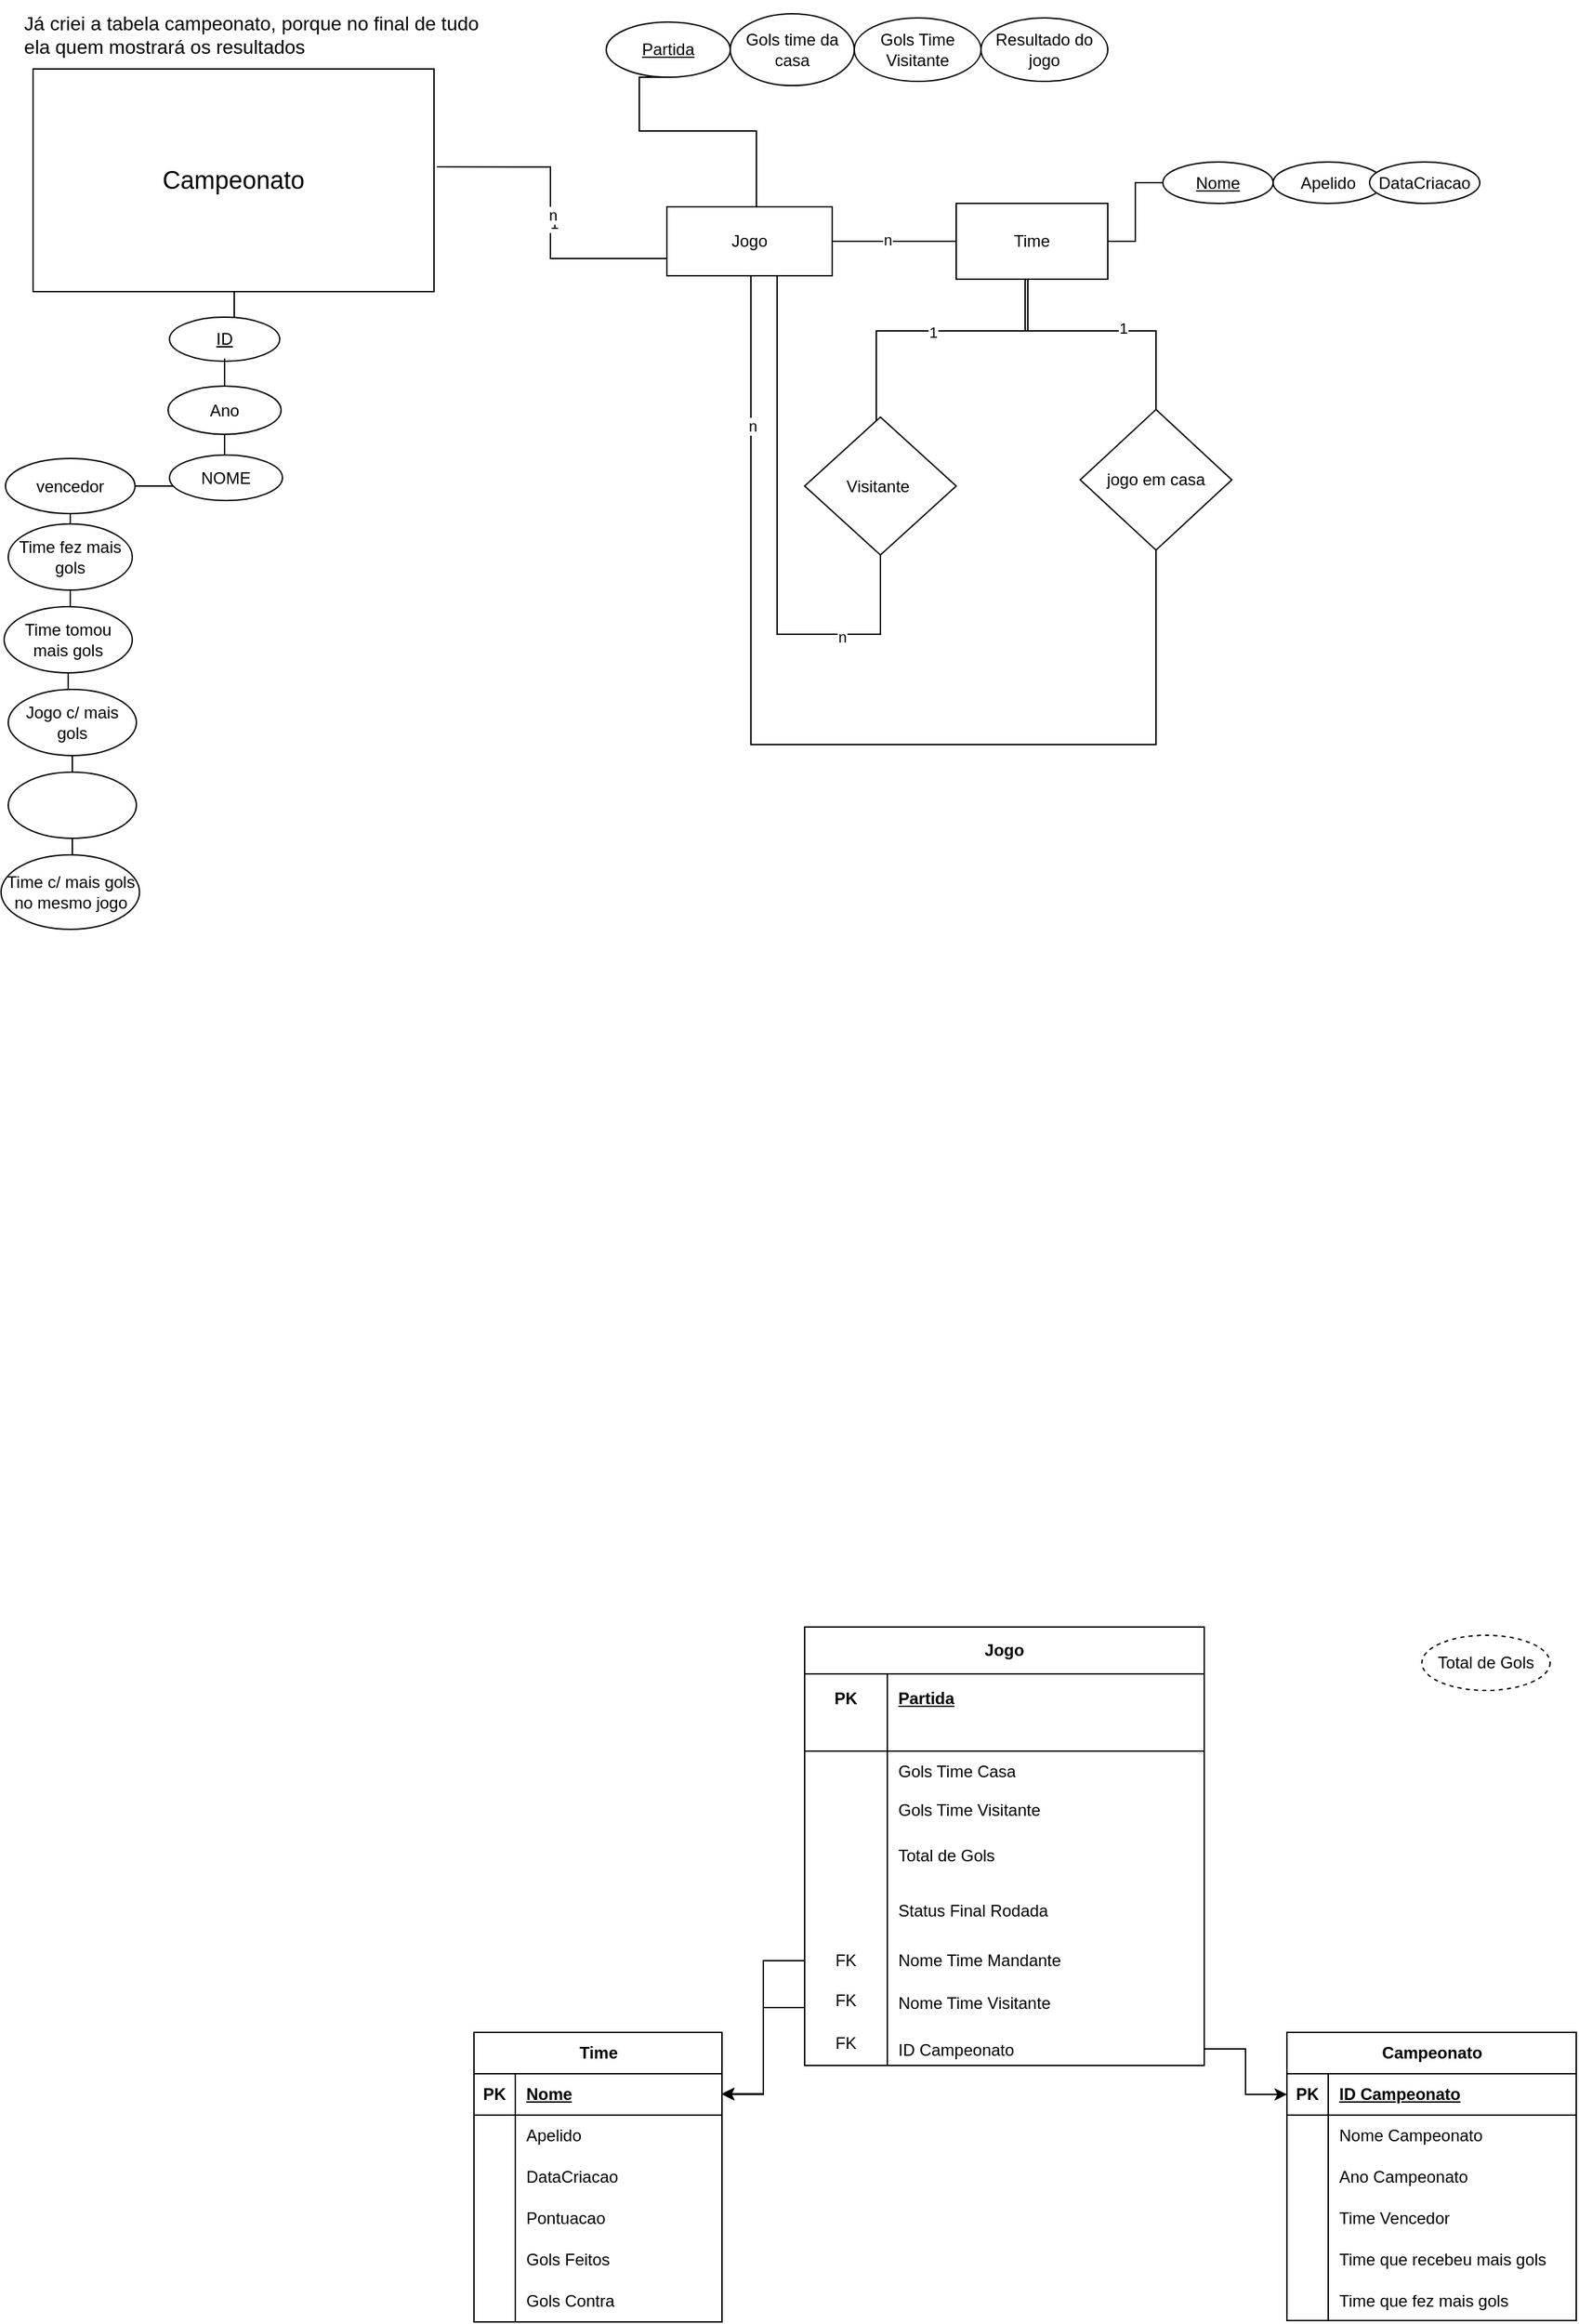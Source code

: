 <mxfile version="24.4.0" type="device" pages="2">
  <diagram name="Modelo entidade relacionamento" id="MSXf-9ABbbkHyXilHQQc">
    <mxGraphModel dx="1680" dy="932" grid="1" gridSize="10" guides="1" tooltips="1" connect="1" arrows="1" fold="1" page="0" pageScale="1" pageWidth="827" pageHeight="1169" math="0" shadow="0">
      <root>
        <mxCell id="0" />
        <mxCell id="1" parent="0" />
        <mxCell id="IoURBYvWbgCN-et8Zjcs-11" value="Apelido" style="ellipse;whiteSpace=wrap;html=1;" parent="1" vertex="1">
          <mxGeometry x="330" y="-72.5" width="80" height="30" as="geometry" />
        </mxCell>
        <mxCell id="IoURBYvWbgCN-et8Zjcs-40" value="&lt;u&gt;ID&lt;/u&gt;" style="ellipse;whiteSpace=wrap;html=1;" parent="1" vertex="1">
          <mxGeometry x="-471" y="40" width="80" height="32" as="geometry" />
        </mxCell>
        <mxCell id="IoURBYvWbgCN-et8Zjcs-46" value="Gols time da casa" style="ellipse;whiteSpace=wrap;html=1;" parent="1" vertex="1">
          <mxGeometry x="-64" y="-180" width="90" height="52" as="geometry" />
        </mxCell>
        <mxCell id="IoURBYvWbgCN-et8Zjcs-48" value="Gols Time Visitante" style="ellipse;whiteSpace=wrap;html=1;" parent="1" vertex="1">
          <mxGeometry x="26" y="-177" width="92" height="46" as="geometry" />
        </mxCell>
        <mxCell id="4my753jydMD6D_Fe-w93-34" style="edgeStyle=orthogonalEdgeStyle;rounded=0;orthogonalLoop=1;jettySize=auto;html=1;exitX=0.344;exitY=0.991;exitDx=0;exitDy=0;endArrow=none;endFill=0;exitPerimeter=0;" parent="1" source="Jo0naE-_vCHYN8LqwO7P-1" target="IoURBYvWbgCN-et8Zjcs-40" edge="1">
          <mxGeometry relative="1" as="geometry">
            <Array as="points">
              <mxPoint x="-424" y="20" />
              <mxPoint x="-424" y="60" />
            </Array>
          </mxGeometry>
        </mxCell>
        <mxCell id="Jo0naE-_vCHYN8LqwO7P-1" value="&lt;font style=&quot;font-size: 18px;&quot;&gt;Campeonato&lt;/font&gt;" style="whiteSpace=wrap;html=1;align=center;" parent="1" vertex="1">
          <mxGeometry x="-570" y="-140" width="291" height="161.5" as="geometry" />
        </mxCell>
        <mxCell id="-k1p4NH_bwV_vG6aE-CP-37" value="" style="edgeStyle=orthogonalEdgeStyle;rounded=0;orthogonalLoop=1;jettySize=auto;html=1;endArrow=none;endFill=0;" parent="1" source="7fP72__fb8I-MQEqWGat-1" target="7fP72__fb8I-MQEqWGat-3" edge="1">
          <mxGeometry relative="1" as="geometry" />
        </mxCell>
        <mxCell id="7fP72__fb8I-MQEqWGat-1" value="&lt;u&gt;Nome&lt;/u&gt;" style="ellipse;whiteSpace=wrap;html=1;" parent="1" vertex="1">
          <mxGeometry x="250" y="-72.5" width="80" height="30" as="geometry" />
        </mxCell>
        <mxCell id="7fP72__fb8I-MQEqWGat-2" value="DataCriacao" style="ellipse;whiteSpace=wrap;html=1;" parent="1" vertex="1">
          <mxGeometry x="400" y="-72.5" width="80" height="30" as="geometry" />
        </mxCell>
        <mxCell id="m8XkgOcHn2Fhn5VSv-pF-22" style="edgeStyle=orthogonalEdgeStyle;rounded=0;orthogonalLoop=1;jettySize=auto;html=1;exitX=0.5;exitY=1;exitDx=0;exitDy=0;entryX=0.5;entryY=0;entryDx=0;entryDy=0;endArrow=none;endFill=0;" parent="1" target="m8XkgOcHn2Fhn5VSv-pF-20" edge="1">
          <mxGeometry relative="1" as="geometry">
            <mxPoint x="152" as="sourcePoint" />
            <mxPoint x="42" y="102" as="targetPoint" />
            <Array as="points">
              <mxPoint x="152" y="50" />
              <mxPoint x="42" y="50" />
              <mxPoint x="42" y="115" />
              <mxPoint x="45" y="115" />
            </Array>
          </mxGeometry>
        </mxCell>
        <mxCell id="-k1p4NH_bwV_vG6aE-CP-25" value="1" style="edgeLabel;html=1;align=center;verticalAlign=middle;resizable=0;points=[];" parent="m8XkgOcHn2Fhn5VSv-pF-22" vertex="1" connectable="0">
          <mxGeometry x="0.034" y="1" relative="1" as="geometry">
            <mxPoint as="offset" />
          </mxGeometry>
        </mxCell>
        <mxCell id="7fP72__fb8I-MQEqWGat-3" value="Time" style="whiteSpace=wrap;html=1;align=center;" parent="1" vertex="1">
          <mxGeometry x="100" y="-42.5" width="110" height="55" as="geometry" />
        </mxCell>
        <mxCell id="7fP72__fb8I-MQEqWGat-4" value="Time" style="shape=table;startSize=30;container=1;collapsible=1;childLayout=tableLayout;fixedRows=1;rowLines=0;fontStyle=1;align=center;resizeLast=1;html=1;" parent="1" vertex="1">
          <mxGeometry x="-250" y="1284" width="180" height="210" as="geometry" />
        </mxCell>
        <mxCell id="7fP72__fb8I-MQEqWGat-5" value="" style="shape=tableRow;horizontal=0;startSize=0;swimlaneHead=0;swimlaneBody=0;fillColor=none;collapsible=0;dropTarget=0;points=[[0,0.5],[1,0.5]];portConstraint=eastwest;top=0;left=0;right=0;bottom=1;" parent="7fP72__fb8I-MQEqWGat-4" vertex="1">
          <mxGeometry y="30" width="180" height="30" as="geometry" />
        </mxCell>
        <mxCell id="7fP72__fb8I-MQEqWGat-6" value="PK" style="shape=partialRectangle;connectable=0;fillColor=none;top=0;left=0;bottom=0;right=0;fontStyle=1;overflow=hidden;whiteSpace=wrap;html=1;" parent="7fP72__fb8I-MQEqWGat-5" vertex="1">
          <mxGeometry width="30" height="30" as="geometry">
            <mxRectangle width="30" height="30" as="alternateBounds" />
          </mxGeometry>
        </mxCell>
        <mxCell id="7fP72__fb8I-MQEqWGat-7" value="Nome" style="shape=partialRectangle;connectable=0;fillColor=none;top=0;left=0;bottom=0;right=0;align=left;spacingLeft=6;fontStyle=5;overflow=hidden;whiteSpace=wrap;html=1;" parent="7fP72__fb8I-MQEqWGat-5" vertex="1">
          <mxGeometry x="30" width="150" height="30" as="geometry">
            <mxRectangle width="150" height="30" as="alternateBounds" />
          </mxGeometry>
        </mxCell>
        <mxCell id="m8XkgOcHn2Fhn5VSv-pF-16" style="shape=tableRow;horizontal=0;startSize=0;swimlaneHead=0;swimlaneBody=0;fillColor=none;collapsible=0;dropTarget=0;points=[[0,0.5],[1,0.5]];portConstraint=eastwest;top=0;left=0;right=0;bottom=0;" parent="7fP72__fb8I-MQEqWGat-4" vertex="1">
          <mxGeometry y="60" width="180" height="30" as="geometry" />
        </mxCell>
        <mxCell id="m8XkgOcHn2Fhn5VSv-pF-17" style="shape=partialRectangle;connectable=0;fillColor=none;top=0;left=0;bottom=0;right=0;editable=1;overflow=hidden;whiteSpace=wrap;html=1;" parent="m8XkgOcHn2Fhn5VSv-pF-16" vertex="1">
          <mxGeometry width="30" height="30" as="geometry">
            <mxRectangle width="30" height="30" as="alternateBounds" />
          </mxGeometry>
        </mxCell>
        <mxCell id="m8XkgOcHn2Fhn5VSv-pF-18" value="Apelido" style="shape=partialRectangle;connectable=0;fillColor=none;top=0;left=0;bottom=0;right=0;align=left;spacingLeft=6;overflow=hidden;whiteSpace=wrap;html=1;" parent="m8XkgOcHn2Fhn5VSv-pF-16" vertex="1">
          <mxGeometry x="30" width="150" height="30" as="geometry">
            <mxRectangle width="150" height="30" as="alternateBounds" />
          </mxGeometry>
        </mxCell>
        <mxCell id="7fP72__fb8I-MQEqWGat-8" value="" style="shape=tableRow;horizontal=0;startSize=0;swimlaneHead=0;swimlaneBody=0;fillColor=none;collapsible=0;dropTarget=0;points=[[0,0.5],[1,0.5]];portConstraint=eastwest;top=0;left=0;right=0;bottom=0;" parent="7fP72__fb8I-MQEqWGat-4" vertex="1">
          <mxGeometry y="90" width="180" height="30" as="geometry" />
        </mxCell>
        <mxCell id="7fP72__fb8I-MQEqWGat-9" value="" style="shape=partialRectangle;connectable=0;fillColor=none;top=0;left=0;bottom=0;right=0;editable=1;overflow=hidden;whiteSpace=wrap;html=1;" parent="7fP72__fb8I-MQEqWGat-8" vertex="1">
          <mxGeometry width="30" height="30" as="geometry">
            <mxRectangle width="30" height="30" as="alternateBounds" />
          </mxGeometry>
        </mxCell>
        <mxCell id="7fP72__fb8I-MQEqWGat-10" value="DataCriacao" style="shape=partialRectangle;connectable=0;fillColor=none;top=0;left=0;bottom=0;right=0;align=left;spacingLeft=6;overflow=hidden;whiteSpace=wrap;html=1;" parent="7fP72__fb8I-MQEqWGat-8" vertex="1">
          <mxGeometry x="30" width="150" height="30" as="geometry">
            <mxRectangle width="150" height="30" as="alternateBounds" />
          </mxGeometry>
        </mxCell>
        <mxCell id="7fP72__fb8I-MQEqWGat-11" value="" style="shape=tableRow;horizontal=0;startSize=0;swimlaneHead=0;swimlaneBody=0;fillColor=none;collapsible=0;dropTarget=0;points=[[0,0.5],[1,0.5]];portConstraint=eastwest;top=0;left=0;right=0;bottom=0;" parent="7fP72__fb8I-MQEqWGat-4" vertex="1">
          <mxGeometry y="120" width="180" height="30" as="geometry" />
        </mxCell>
        <mxCell id="7fP72__fb8I-MQEqWGat-12" value="" style="shape=partialRectangle;connectable=0;fillColor=none;top=0;left=0;bottom=0;right=0;editable=1;overflow=hidden;whiteSpace=wrap;html=1;" parent="7fP72__fb8I-MQEqWGat-11" vertex="1">
          <mxGeometry width="30" height="30" as="geometry">
            <mxRectangle width="30" height="30" as="alternateBounds" />
          </mxGeometry>
        </mxCell>
        <mxCell id="7fP72__fb8I-MQEqWGat-13" value="Pontuacao" style="shape=partialRectangle;connectable=0;fillColor=none;top=0;left=0;bottom=0;right=0;align=left;spacingLeft=6;overflow=hidden;whiteSpace=wrap;html=1;" parent="7fP72__fb8I-MQEqWGat-11" vertex="1">
          <mxGeometry x="30" width="150" height="30" as="geometry">
            <mxRectangle width="150" height="30" as="alternateBounds" />
          </mxGeometry>
        </mxCell>
        <mxCell id="4my753jydMD6D_Fe-w93-35" style="shape=tableRow;horizontal=0;startSize=0;swimlaneHead=0;swimlaneBody=0;fillColor=none;collapsible=0;dropTarget=0;points=[[0,0.5],[1,0.5]];portConstraint=eastwest;top=0;left=0;right=0;bottom=0;" parent="7fP72__fb8I-MQEqWGat-4" vertex="1">
          <mxGeometry y="150" width="180" height="30" as="geometry" />
        </mxCell>
        <mxCell id="4my753jydMD6D_Fe-w93-36" style="shape=partialRectangle;connectable=0;fillColor=none;top=0;left=0;bottom=0;right=0;editable=1;overflow=hidden;whiteSpace=wrap;html=1;" parent="4my753jydMD6D_Fe-w93-35" vertex="1">
          <mxGeometry width="30" height="30" as="geometry">
            <mxRectangle width="30" height="30" as="alternateBounds" />
          </mxGeometry>
        </mxCell>
        <mxCell id="4my753jydMD6D_Fe-w93-37" value="Gols Feitos" style="shape=partialRectangle;connectable=0;fillColor=none;top=0;left=0;bottom=0;right=0;align=left;spacingLeft=6;overflow=hidden;whiteSpace=wrap;html=1;" parent="4my753jydMD6D_Fe-w93-35" vertex="1">
          <mxGeometry x="30" width="150" height="30" as="geometry">
            <mxRectangle width="150" height="30" as="alternateBounds" />
          </mxGeometry>
        </mxCell>
        <mxCell id="m8XkgOcHn2Fhn5VSv-pF-6" style="shape=tableRow;horizontal=0;startSize=0;swimlaneHead=0;swimlaneBody=0;fillColor=none;collapsible=0;dropTarget=0;points=[[0,0.5],[1,0.5]];portConstraint=eastwest;top=0;left=0;right=0;bottom=0;" parent="7fP72__fb8I-MQEqWGat-4" vertex="1">
          <mxGeometry y="180" width="180" height="30" as="geometry" />
        </mxCell>
        <mxCell id="m8XkgOcHn2Fhn5VSv-pF-7" style="shape=partialRectangle;connectable=0;fillColor=none;top=0;left=0;bottom=0;right=0;editable=1;overflow=hidden;whiteSpace=wrap;html=1;" parent="m8XkgOcHn2Fhn5VSv-pF-6" vertex="1">
          <mxGeometry width="30" height="30" as="geometry">
            <mxRectangle width="30" height="30" as="alternateBounds" />
          </mxGeometry>
        </mxCell>
        <mxCell id="m8XkgOcHn2Fhn5VSv-pF-8" value="Gols Contra" style="shape=partialRectangle;connectable=0;fillColor=none;top=0;left=0;bottom=0;right=0;align=left;spacingLeft=6;overflow=hidden;whiteSpace=wrap;html=1;" parent="m8XkgOcHn2Fhn5VSv-pF-6" vertex="1">
          <mxGeometry x="30" width="150" height="30" as="geometry">
            <mxRectangle width="150" height="30" as="alternateBounds" />
          </mxGeometry>
        </mxCell>
        <mxCell id="7fP72__fb8I-MQEqWGat-17" value="Campeonato" style="shape=table;startSize=30;container=1;collapsible=1;childLayout=tableLayout;fixedRows=1;rowLines=0;fontStyle=1;align=center;resizeLast=1;html=1;" parent="1" vertex="1">
          <mxGeometry x="340" y="1284" width="210" height="209" as="geometry" />
        </mxCell>
        <mxCell id="7fP72__fb8I-MQEqWGat-18" value="" style="shape=tableRow;horizontal=0;startSize=0;swimlaneHead=0;swimlaneBody=0;fillColor=none;collapsible=0;dropTarget=0;points=[[0,0.5],[1,0.5]];portConstraint=eastwest;top=0;left=0;right=0;bottom=1;" parent="7fP72__fb8I-MQEqWGat-17" vertex="1">
          <mxGeometry y="30" width="210" height="30" as="geometry" />
        </mxCell>
        <mxCell id="7fP72__fb8I-MQEqWGat-19" value="PK" style="shape=partialRectangle;connectable=0;fillColor=none;top=0;left=0;bottom=0;right=0;fontStyle=1;overflow=hidden;whiteSpace=wrap;html=1;" parent="7fP72__fb8I-MQEqWGat-18" vertex="1">
          <mxGeometry width="30" height="30" as="geometry">
            <mxRectangle width="30" height="30" as="alternateBounds" />
          </mxGeometry>
        </mxCell>
        <mxCell id="7fP72__fb8I-MQEqWGat-20" value="ID Campeonato" style="shape=partialRectangle;connectable=0;fillColor=none;top=0;left=0;bottom=0;right=0;align=left;spacingLeft=6;fontStyle=5;overflow=hidden;whiteSpace=wrap;html=1;" parent="7fP72__fb8I-MQEqWGat-18" vertex="1">
          <mxGeometry x="30" width="180" height="30" as="geometry">
            <mxRectangle width="180" height="30" as="alternateBounds" />
          </mxGeometry>
        </mxCell>
        <mxCell id="7fP72__fb8I-MQEqWGat-21" value="" style="shape=tableRow;horizontal=0;startSize=0;swimlaneHead=0;swimlaneBody=0;fillColor=none;collapsible=0;dropTarget=0;points=[[0,0.5],[1,0.5]];portConstraint=eastwest;top=0;left=0;right=0;bottom=0;" parent="7fP72__fb8I-MQEqWGat-17" vertex="1">
          <mxGeometry y="60" width="210" height="30" as="geometry" />
        </mxCell>
        <mxCell id="7fP72__fb8I-MQEqWGat-22" value="" style="shape=partialRectangle;connectable=0;fillColor=none;top=0;left=0;bottom=0;right=0;editable=1;overflow=hidden;whiteSpace=wrap;html=1;" parent="7fP72__fb8I-MQEqWGat-21" vertex="1">
          <mxGeometry width="30" height="30" as="geometry">
            <mxRectangle width="30" height="30" as="alternateBounds" />
          </mxGeometry>
        </mxCell>
        <mxCell id="7fP72__fb8I-MQEqWGat-23" value="Nome Campeonato" style="shape=partialRectangle;connectable=0;fillColor=none;top=0;left=0;bottom=0;right=0;align=left;spacingLeft=6;overflow=hidden;whiteSpace=wrap;html=1;" parent="7fP72__fb8I-MQEqWGat-21" vertex="1">
          <mxGeometry x="30" width="180" height="30" as="geometry">
            <mxRectangle width="180" height="30" as="alternateBounds" />
          </mxGeometry>
        </mxCell>
        <mxCell id="7fP72__fb8I-MQEqWGat-30" style="shape=tableRow;horizontal=0;startSize=0;swimlaneHead=0;swimlaneBody=0;fillColor=none;collapsible=0;dropTarget=0;points=[[0,0.5],[1,0.5]];portConstraint=eastwest;top=0;left=0;right=0;bottom=0;" parent="7fP72__fb8I-MQEqWGat-17" vertex="1">
          <mxGeometry y="90" width="210" height="30" as="geometry" />
        </mxCell>
        <mxCell id="7fP72__fb8I-MQEqWGat-31" style="shape=partialRectangle;connectable=0;fillColor=none;top=0;left=0;bottom=0;right=0;editable=1;overflow=hidden;whiteSpace=wrap;html=1;" parent="7fP72__fb8I-MQEqWGat-30" vertex="1">
          <mxGeometry width="30" height="30" as="geometry">
            <mxRectangle width="30" height="30" as="alternateBounds" />
          </mxGeometry>
        </mxCell>
        <mxCell id="7fP72__fb8I-MQEqWGat-32" value="Ano Campeonato" style="shape=partialRectangle;connectable=0;fillColor=none;top=0;left=0;bottom=0;right=0;align=left;spacingLeft=6;overflow=hidden;whiteSpace=wrap;html=1;" parent="7fP72__fb8I-MQEqWGat-30" vertex="1">
          <mxGeometry x="30" width="180" height="30" as="geometry">
            <mxRectangle width="180" height="30" as="alternateBounds" />
          </mxGeometry>
        </mxCell>
        <mxCell id="4my753jydMD6D_Fe-w93-56" style="shape=tableRow;horizontal=0;startSize=0;swimlaneHead=0;swimlaneBody=0;fillColor=none;collapsible=0;dropTarget=0;points=[[0,0.5],[1,0.5]];portConstraint=eastwest;top=0;left=0;right=0;bottom=0;" parent="7fP72__fb8I-MQEqWGat-17" vertex="1">
          <mxGeometry y="120" width="210" height="30" as="geometry" />
        </mxCell>
        <mxCell id="4my753jydMD6D_Fe-w93-57" value="" style="shape=partialRectangle;connectable=0;fillColor=none;top=0;left=0;bottom=0;right=0;editable=1;overflow=hidden;whiteSpace=wrap;html=1;" parent="4my753jydMD6D_Fe-w93-56" vertex="1">
          <mxGeometry width="30" height="30" as="geometry">
            <mxRectangle width="30" height="30" as="alternateBounds" />
          </mxGeometry>
        </mxCell>
        <mxCell id="4my753jydMD6D_Fe-w93-58" style="shape=partialRectangle;connectable=0;fillColor=none;top=0;left=0;bottom=0;right=0;align=left;spacingLeft=6;overflow=hidden;whiteSpace=wrap;html=1;" parent="4my753jydMD6D_Fe-w93-56" vertex="1">
          <mxGeometry x="30" width="180" height="30" as="geometry">
            <mxRectangle width="180" height="30" as="alternateBounds" />
          </mxGeometry>
        </mxCell>
        <mxCell id="7fP72__fb8I-MQEqWGat-24" value="" style="shape=tableRow;horizontal=0;startSize=0;swimlaneHead=0;swimlaneBody=0;fillColor=none;collapsible=0;dropTarget=0;points=[[0,0.5],[1,0.5]];portConstraint=eastwest;top=0;left=0;right=0;bottom=0;" parent="7fP72__fb8I-MQEqWGat-17" vertex="1">
          <mxGeometry y="150" width="210" height="30" as="geometry" />
        </mxCell>
        <mxCell id="7fP72__fb8I-MQEqWGat-25" value="&lt;span style=&quot;white-space: pre;&quot;&gt; &lt;/span&gt;" style="shape=partialRectangle;connectable=0;fillColor=none;top=0;left=0;bottom=0;right=0;editable=1;overflow=hidden;whiteSpace=wrap;html=1;" parent="7fP72__fb8I-MQEqWGat-24" vertex="1">
          <mxGeometry width="30" height="30" as="geometry">
            <mxRectangle width="30" height="30" as="alternateBounds" />
          </mxGeometry>
        </mxCell>
        <mxCell id="7fP72__fb8I-MQEqWGat-26" value="Time que recebeu mais gols" style="shape=partialRectangle;connectable=0;fillColor=none;top=0;left=0;bottom=0;right=0;align=left;spacingLeft=6;overflow=hidden;whiteSpace=wrap;html=1;" parent="7fP72__fb8I-MQEqWGat-24" vertex="1">
          <mxGeometry x="30" width="180" height="30" as="geometry">
            <mxRectangle width="180" height="30" as="alternateBounds" />
          </mxGeometry>
        </mxCell>
        <mxCell id="7fP72__fb8I-MQEqWGat-27" style="shape=tableRow;horizontal=0;startSize=0;swimlaneHead=0;swimlaneBody=0;fillColor=none;collapsible=0;dropTarget=0;points=[[0,0.5],[1,0.5]];portConstraint=eastwest;top=0;left=0;right=0;bottom=0;" parent="7fP72__fb8I-MQEqWGat-17" vertex="1">
          <mxGeometry y="180" width="210" height="29" as="geometry" />
        </mxCell>
        <mxCell id="7fP72__fb8I-MQEqWGat-28" style="shape=partialRectangle;connectable=0;fillColor=none;top=0;left=0;bottom=0;right=0;editable=1;overflow=hidden;whiteSpace=wrap;html=1;" parent="7fP72__fb8I-MQEqWGat-27" vertex="1">
          <mxGeometry width="30" height="29" as="geometry">
            <mxRectangle width="30" height="29" as="alternateBounds" />
          </mxGeometry>
        </mxCell>
        <mxCell id="7fP72__fb8I-MQEqWGat-29" value="Time que fez mais gols" style="shape=partialRectangle;connectable=0;fillColor=none;top=0;left=0;bottom=0;right=0;align=left;spacingLeft=6;overflow=hidden;whiteSpace=wrap;html=1;" parent="7fP72__fb8I-MQEqWGat-27" vertex="1">
          <mxGeometry x="30" width="180" height="29" as="geometry">
            <mxRectangle width="180" height="29" as="alternateBounds" />
          </mxGeometry>
        </mxCell>
        <mxCell id="7fP72__fb8I-MQEqWGat-52" value="Jogo" style="shape=table;startSize=34;container=1;collapsible=1;childLayout=tableLayout;fixedRows=1;rowLines=0;fontStyle=1;align=center;resizeLast=1;html=1;whiteSpace=wrap;" parent="1" vertex="1">
          <mxGeometry x="-10" y="990" width="290" height="318" as="geometry" />
        </mxCell>
        <mxCell id="7fP72__fb8I-MQEqWGat-53" value="" style="shape=tableRow;horizontal=0;startSize=0;swimlaneHead=0;swimlaneBody=0;fillColor=none;collapsible=0;dropTarget=0;points=[[0,0.5],[1,0.5]];portConstraint=eastwest;top=0;left=0;right=0;bottom=0;html=1;" parent="7fP72__fb8I-MQEqWGat-52" vertex="1">
          <mxGeometry y="34" width="290" height="36" as="geometry" />
        </mxCell>
        <mxCell id="7fP72__fb8I-MQEqWGat-54" value="PK" style="shape=partialRectangle;connectable=0;fillColor=none;top=0;left=0;bottom=0;right=0;fontStyle=1;overflow=hidden;html=1;whiteSpace=wrap;" parent="7fP72__fb8I-MQEqWGat-53" vertex="1">
          <mxGeometry width="60" height="36" as="geometry">
            <mxRectangle width="60" height="36" as="alternateBounds" />
          </mxGeometry>
        </mxCell>
        <mxCell id="7fP72__fb8I-MQEqWGat-55" value="Partida" style="shape=partialRectangle;connectable=0;fillColor=none;top=0;left=0;bottom=0;right=0;align=left;spacingLeft=6;fontStyle=5;overflow=hidden;html=1;whiteSpace=wrap;" parent="7fP72__fb8I-MQEqWGat-53" vertex="1">
          <mxGeometry x="60" width="230" height="36" as="geometry">
            <mxRectangle width="230" height="36" as="alternateBounds" />
          </mxGeometry>
        </mxCell>
        <mxCell id="7fP72__fb8I-MQEqWGat-56" value="" style="shape=tableRow;horizontal=0;startSize=0;swimlaneHead=0;swimlaneBody=0;fillColor=none;collapsible=0;dropTarget=0;points=[[0,0.5],[1,0.5]];portConstraint=eastwest;top=0;left=0;right=0;bottom=1;html=1;" parent="7fP72__fb8I-MQEqWGat-52" vertex="1">
          <mxGeometry y="70" width="290" height="20" as="geometry" />
        </mxCell>
        <mxCell id="7fP72__fb8I-MQEqWGat-57" value="" style="shape=partialRectangle;connectable=0;fillColor=none;top=0;left=0;bottom=0;right=0;fontStyle=1;overflow=hidden;html=1;whiteSpace=wrap;" parent="7fP72__fb8I-MQEqWGat-56" vertex="1">
          <mxGeometry width="60" height="20" as="geometry">
            <mxRectangle width="60" height="20" as="alternateBounds" />
          </mxGeometry>
        </mxCell>
        <mxCell id="7fP72__fb8I-MQEqWGat-58" value="" style="shape=partialRectangle;connectable=0;fillColor=none;top=0;left=0;bottom=0;right=0;align=left;spacingLeft=6;fontStyle=5;overflow=hidden;html=1;whiteSpace=wrap;" parent="7fP72__fb8I-MQEqWGat-56" vertex="1">
          <mxGeometry x="60" width="230" height="20" as="geometry">
            <mxRectangle width="230" height="20" as="alternateBounds" />
          </mxGeometry>
        </mxCell>
        <mxCell id="7fP72__fb8I-MQEqWGat-59" value="" style="shape=tableRow;horizontal=0;startSize=0;swimlaneHead=0;swimlaneBody=0;fillColor=none;collapsible=0;dropTarget=0;points=[[0,0.5],[1,0.5]];portConstraint=eastwest;top=0;left=0;right=0;bottom=0;html=1;" parent="7fP72__fb8I-MQEqWGat-52" vertex="1">
          <mxGeometry y="90" width="290" height="30" as="geometry" />
        </mxCell>
        <mxCell id="7fP72__fb8I-MQEqWGat-60" value="" style="shape=partialRectangle;connectable=0;fillColor=none;top=0;left=0;bottom=0;right=0;editable=1;overflow=hidden;html=1;whiteSpace=wrap;" parent="7fP72__fb8I-MQEqWGat-59" vertex="1">
          <mxGeometry width="60" height="30" as="geometry">
            <mxRectangle width="60" height="30" as="alternateBounds" />
          </mxGeometry>
        </mxCell>
        <mxCell id="7fP72__fb8I-MQEqWGat-61" value="Gols Time Casa" style="shape=partialRectangle;connectable=0;fillColor=none;top=0;left=0;bottom=0;right=0;align=left;spacingLeft=6;overflow=hidden;html=1;whiteSpace=wrap;" parent="7fP72__fb8I-MQEqWGat-59" vertex="1">
          <mxGeometry x="60" width="230" height="30" as="geometry">
            <mxRectangle width="230" height="30" as="alternateBounds" />
          </mxGeometry>
        </mxCell>
        <mxCell id="7fP72__fb8I-MQEqWGat-62" value="" style="shape=tableRow;horizontal=0;startSize=0;swimlaneHead=0;swimlaneBody=0;fillColor=none;collapsible=0;dropTarget=0;points=[[0,0.5],[1,0.5]];portConstraint=eastwest;top=0;left=0;right=0;bottom=0;html=1;" parent="7fP72__fb8I-MQEqWGat-52" vertex="1">
          <mxGeometry y="120" width="290" height="26" as="geometry" />
        </mxCell>
        <mxCell id="7fP72__fb8I-MQEqWGat-63" value="" style="shape=partialRectangle;connectable=0;fillColor=none;top=0;left=0;bottom=0;right=0;editable=1;overflow=hidden;html=1;whiteSpace=wrap;" parent="7fP72__fb8I-MQEqWGat-62" vertex="1">
          <mxGeometry width="60" height="26" as="geometry">
            <mxRectangle width="60" height="26" as="alternateBounds" />
          </mxGeometry>
        </mxCell>
        <mxCell id="7fP72__fb8I-MQEqWGat-64" value="Gols Time Visitante" style="shape=partialRectangle;connectable=0;fillColor=none;top=0;left=0;bottom=0;right=0;align=left;spacingLeft=6;overflow=hidden;html=1;whiteSpace=wrap;" parent="7fP72__fb8I-MQEqWGat-62" vertex="1">
          <mxGeometry x="60" width="230" height="26" as="geometry">
            <mxRectangle width="230" height="26" as="alternateBounds" />
          </mxGeometry>
        </mxCell>
        <mxCell id="4my753jydMD6D_Fe-w93-1" style="shape=tableRow;horizontal=0;startSize=0;swimlaneHead=0;swimlaneBody=0;fillColor=none;collapsible=0;dropTarget=0;points=[[0,0.5],[1,0.5]];portConstraint=eastwest;top=0;left=0;right=0;bottom=0;html=1;" parent="7fP72__fb8I-MQEqWGat-52" vertex="1">
          <mxGeometry y="146" width="290" height="40" as="geometry" />
        </mxCell>
        <mxCell id="4my753jydMD6D_Fe-w93-2" style="shape=partialRectangle;connectable=0;fillColor=none;top=0;left=0;bottom=0;right=0;editable=1;overflow=hidden;html=1;whiteSpace=wrap;" parent="4my753jydMD6D_Fe-w93-1" vertex="1">
          <mxGeometry width="60" height="40" as="geometry">
            <mxRectangle width="60" height="40" as="alternateBounds" />
          </mxGeometry>
        </mxCell>
        <mxCell id="4my753jydMD6D_Fe-w93-3" value="Total de Gols" style="shape=partialRectangle;connectable=0;fillColor=none;top=0;left=0;bottom=0;right=0;align=left;spacingLeft=6;overflow=hidden;html=1;whiteSpace=wrap;" parent="4my753jydMD6D_Fe-w93-1" vertex="1">
          <mxGeometry x="60" width="230" height="40" as="geometry">
            <mxRectangle width="230" height="40" as="alternateBounds" />
          </mxGeometry>
        </mxCell>
        <mxCell id="m8XkgOcHn2Fhn5VSv-pF-39" style="shape=tableRow;horizontal=0;startSize=0;swimlaneHead=0;swimlaneBody=0;fillColor=none;collapsible=0;dropTarget=0;points=[[0,0.5],[1,0.5]];portConstraint=eastwest;top=0;left=0;right=0;bottom=0;html=1;" parent="7fP72__fb8I-MQEqWGat-52" vertex="1">
          <mxGeometry y="186" width="290" height="40" as="geometry" />
        </mxCell>
        <mxCell id="m8XkgOcHn2Fhn5VSv-pF-40" style="shape=partialRectangle;connectable=0;fillColor=none;top=0;left=0;bottom=0;right=0;editable=1;overflow=hidden;html=1;whiteSpace=wrap;" parent="m8XkgOcHn2Fhn5VSv-pF-39" vertex="1">
          <mxGeometry width="60" height="40" as="geometry">
            <mxRectangle width="60" height="40" as="alternateBounds" />
          </mxGeometry>
        </mxCell>
        <mxCell id="m8XkgOcHn2Fhn5VSv-pF-41" value="Status Final Rodada" style="shape=partialRectangle;connectable=0;fillColor=none;top=0;left=0;bottom=0;right=0;align=left;spacingLeft=6;overflow=hidden;html=1;whiteSpace=wrap;" parent="m8XkgOcHn2Fhn5VSv-pF-39" vertex="1">
          <mxGeometry x="60" width="230" height="40" as="geometry">
            <mxRectangle width="230" height="40" as="alternateBounds" />
          </mxGeometry>
        </mxCell>
        <mxCell id="4my753jydMD6D_Fe-w93-40" value="" style="shape=tableRow;horizontal=0;startSize=0;swimlaneHead=0;swimlaneBody=0;fillColor=none;collapsible=0;dropTarget=0;points=[[0,0.5],[1,0.5]];portConstraint=eastwest;top=0;left=0;right=0;bottom=0;" parent="7fP72__fb8I-MQEqWGat-52" vertex="1">
          <mxGeometry y="226" width="290" height="32" as="geometry" />
        </mxCell>
        <mxCell id="4my753jydMD6D_Fe-w93-41" value="FK" style="shape=partialRectangle;connectable=0;fillColor=none;top=0;left=0;bottom=0;right=0;fontStyle=0;overflow=hidden;whiteSpace=wrap;html=1;" parent="4my753jydMD6D_Fe-w93-40" vertex="1">
          <mxGeometry width="60" height="32" as="geometry">
            <mxRectangle width="60" height="32" as="alternateBounds" />
          </mxGeometry>
        </mxCell>
        <mxCell id="4my753jydMD6D_Fe-w93-42" value="Nome Time Mandante" style="shape=partialRectangle;connectable=0;fillColor=none;top=0;left=0;bottom=0;right=0;align=left;spacingLeft=6;fontStyle=0;overflow=hidden;whiteSpace=wrap;html=1;" parent="4my753jydMD6D_Fe-w93-40" vertex="1">
          <mxGeometry x="60" width="230" height="32" as="geometry">
            <mxRectangle width="230" height="32" as="alternateBounds" />
          </mxGeometry>
        </mxCell>
        <mxCell id="4my753jydMD6D_Fe-w93-47" style="shape=tableRow;horizontal=0;startSize=0;swimlaneHead=0;swimlaneBody=0;fillColor=none;collapsible=0;dropTarget=0;points=[[0,0.5],[1,0.5]];portConstraint=eastwest;top=0;left=0;right=0;bottom=0;" parent="7fP72__fb8I-MQEqWGat-52" vertex="1">
          <mxGeometry y="258" width="290" height="30" as="geometry" />
        </mxCell>
        <mxCell id="4my753jydMD6D_Fe-w93-48" style="shape=partialRectangle;connectable=0;fillColor=none;top=0;left=0;bottom=0;right=0;fontStyle=0;overflow=hidden;whiteSpace=wrap;html=1;" parent="4my753jydMD6D_Fe-w93-47" vertex="1">
          <mxGeometry width="60" height="30" as="geometry">
            <mxRectangle width="60" height="30" as="alternateBounds" />
          </mxGeometry>
        </mxCell>
        <mxCell id="4my753jydMD6D_Fe-w93-49" value="Nome Time Visitante" style="shape=partialRectangle;connectable=0;fillColor=none;top=0;left=0;bottom=0;right=0;align=left;spacingLeft=6;fontStyle=0;overflow=hidden;whiteSpace=wrap;html=1;" parent="4my753jydMD6D_Fe-w93-47" vertex="1">
          <mxGeometry x="60" width="230" height="30" as="geometry">
            <mxRectangle width="230" height="30" as="alternateBounds" />
          </mxGeometry>
        </mxCell>
        <mxCell id="m8XkgOcHn2Fhn5VSv-pF-42" style="shape=tableRow;horizontal=0;startSize=0;swimlaneHead=0;swimlaneBody=0;fillColor=none;collapsible=0;dropTarget=0;points=[[0,0.5],[1,0.5]];portConstraint=eastwest;top=0;left=0;right=0;bottom=0;" parent="7fP72__fb8I-MQEqWGat-52" vertex="1">
          <mxGeometry y="288" width="290" height="30" as="geometry" />
        </mxCell>
        <mxCell id="m8XkgOcHn2Fhn5VSv-pF-43" style="shape=partialRectangle;connectable=0;fillColor=none;top=0;left=0;bottom=0;right=0;fontStyle=0;overflow=hidden;whiteSpace=wrap;html=1;" parent="m8XkgOcHn2Fhn5VSv-pF-42" vertex="1">
          <mxGeometry width="60" height="30" as="geometry">
            <mxRectangle width="60" height="30" as="alternateBounds" />
          </mxGeometry>
        </mxCell>
        <mxCell id="m8XkgOcHn2Fhn5VSv-pF-44" style="shape=partialRectangle;connectable=0;fillColor=none;top=0;left=0;bottom=0;right=0;align=left;spacingLeft=6;fontStyle=0;overflow=hidden;whiteSpace=wrap;html=1;" parent="m8XkgOcHn2Fhn5VSv-pF-42" vertex="1">
          <mxGeometry x="60" width="230" height="30" as="geometry">
            <mxRectangle width="230" height="30" as="alternateBounds" />
          </mxGeometry>
        </mxCell>
        <mxCell id="4my753jydMD6D_Fe-w93-8" value="&lt;u&gt;Partida&lt;/u&gt;" style="ellipse;whiteSpace=wrap;html=1;" parent="1" vertex="1">
          <mxGeometry x="-154" y="-174" width="90" height="40" as="geometry" />
        </mxCell>
        <mxCell id="-k1p4NH_bwV_vG6aE-CP-10" value="" style="edgeStyle=orthogonalEdgeStyle;rounded=0;orthogonalLoop=1;jettySize=auto;html=1;exitX=0.5;exitY=1;exitDx=0;exitDy=0;endArrow=none;endFill=0;" parent="1" source="m8XkgOcHn2Fhn5VSv-pF-35" target="m8XkgOcHn2Fhn5VSv-pF-36" edge="1">
          <mxGeometry relative="1" as="geometry" />
        </mxCell>
        <mxCell id="-k1p4NH_bwV_vG6aE-CP-12" value="" style="edgeStyle=orthogonalEdgeStyle;rounded=0;orthogonalLoop=1;jettySize=auto;html=1;endArrow=none;endFill=0;" parent="1" source="4my753jydMD6D_Fe-w93-33" target="IoURBYvWbgCN-et8Zjcs-40" edge="1">
          <mxGeometry relative="1" as="geometry" />
        </mxCell>
        <mxCell id="4my753jydMD6D_Fe-w93-33" value="Ano" style="ellipse;whiteSpace=wrap;html=1;" parent="1" vertex="1">
          <mxGeometry x="-472" y="90" width="82" height="35" as="geometry" />
        </mxCell>
        <mxCell id="4my753jydMD6D_Fe-w93-50" value="FK" style="shape=partialRectangle;connectable=0;fillColor=none;top=0;left=0;bottom=0;right=0;fontStyle=0;overflow=hidden;whiteSpace=wrap;html=1;" parent="1" vertex="1">
          <mxGeometry x="-10" y="1246" width="60" height="30" as="geometry">
            <mxRectangle width="60" height="30" as="alternateBounds" />
          </mxGeometry>
        </mxCell>
        <mxCell id="4my753jydMD6D_Fe-w93-51" style="edgeStyle=orthogonalEdgeStyle;rounded=0;orthogonalLoop=1;jettySize=auto;html=1;exitX=0;exitY=0.5;exitDx=0;exitDy=0;" parent="1" source="4my753jydMD6D_Fe-w93-40" target="7fP72__fb8I-MQEqWGat-5" edge="1">
          <mxGeometry relative="1" as="geometry" />
        </mxCell>
        <mxCell id="4my753jydMD6D_Fe-w93-52" style="edgeStyle=orthogonalEdgeStyle;rounded=0;orthogonalLoop=1;jettySize=auto;html=1;" parent="1" target="7fP72__fb8I-MQEqWGat-18" edge="1">
          <mxGeometry relative="1" as="geometry">
            <mxPoint x="280" y="1296" as="sourcePoint" />
            <Array as="points">
              <mxPoint x="280" y="1296" />
              <mxPoint x="310" y="1296" />
              <mxPoint x="310" y="1329" />
            </Array>
          </mxGeometry>
        </mxCell>
        <mxCell id="4my753jydMD6D_Fe-w93-59" value="Time Vencedor" style="shape=partialRectangle;connectable=0;fillColor=none;top=0;left=0;bottom=0;right=0;align=left;spacingLeft=6;overflow=hidden;whiteSpace=wrap;html=1;" parent="1" vertex="1">
          <mxGeometry x="370" y="1404" width="180" height="30" as="geometry">
            <mxRectangle width="180" height="30" as="alternateBounds" />
          </mxGeometry>
        </mxCell>
        <mxCell id="-k1p4NH_bwV_vG6aE-CP-23" value="" style="edgeStyle=orthogonalEdgeStyle;rounded=0;orthogonalLoop=1;jettySize=auto;html=1;endArrow=none;endFill=0;" parent="1" source="m8XkgOcHn2Fhn5VSv-pF-19" target="7fP72__fb8I-MQEqWGat-3" edge="1">
          <mxGeometry relative="1" as="geometry">
            <Array as="points">
              <mxPoint x="245" y="50" />
              <mxPoint x="150" y="50" />
            </Array>
          </mxGeometry>
        </mxCell>
        <mxCell id="-k1p4NH_bwV_vG6aE-CP-26" value="1" style="edgeLabel;html=1;align=center;verticalAlign=middle;resizable=0;points=[];" parent="-k1p4NH_bwV_vG6aE-CP-23" vertex="1" connectable="0">
          <mxGeometry x="-0.145" y="-2" relative="1" as="geometry">
            <mxPoint as="offset" />
          </mxGeometry>
        </mxCell>
        <mxCell id="-k1p4NH_bwV_vG6aE-CP-31" value="" style="edgeStyle=orthogonalEdgeStyle;rounded=0;orthogonalLoop=1;jettySize=auto;html=1;endArrow=none;endFill=0;entryX=0.5;entryY=1;entryDx=0;entryDy=0;exitX=0.5;exitY=1;exitDx=0;exitDy=0;" parent="1" source="m8XkgOcHn2Fhn5VSv-pF-19" target="m8XkgOcHn2Fhn5VSv-pF-23" edge="1">
          <mxGeometry relative="1" as="geometry">
            <mxPoint x="245" y="219" as="sourcePoint" />
            <mxPoint x="-50" y="20" as="targetPoint" />
            <Array as="points">
              <mxPoint x="245" y="350" />
              <mxPoint x="-49" y="350" />
            </Array>
          </mxGeometry>
        </mxCell>
        <mxCell id="-k1p4NH_bwV_vG6aE-CP-35" value="n" style="edgeLabel;html=1;align=center;verticalAlign=middle;resizable=0;points=[];" parent="-k1p4NH_bwV_vG6aE-CP-31" vertex="1" connectable="0">
          <mxGeometry x="0.716" y="-1" relative="1" as="geometry">
            <mxPoint as="offset" />
          </mxGeometry>
        </mxCell>
        <mxCell id="m8XkgOcHn2Fhn5VSv-pF-19" value="jogo em casa" style="rhombus;whiteSpace=wrap;html=1;" parent="1" vertex="1">
          <mxGeometry x="190" y="107" width="110" height="102" as="geometry" />
        </mxCell>
        <mxCell id="-k1p4NH_bwV_vG6aE-CP-33" value="" style="edgeStyle=orthogonalEdgeStyle;rounded=0;orthogonalLoop=1;jettySize=auto;html=1;endArrow=none;endFill=0;entryX=0.2;entryY=0.98;entryDx=0;entryDy=0;entryPerimeter=0;" parent="1" source="m8XkgOcHn2Fhn5VSv-pF-20" target="m8XkgOcHn2Fhn5VSv-pF-23" edge="1">
          <mxGeometry relative="1" as="geometry">
            <mxPoint x="45" y="297" as="targetPoint" />
            <Array as="points">
              <mxPoint x="45" y="270" />
              <mxPoint x="-30" y="270" />
              <mxPoint x="-30" y="9" />
            </Array>
          </mxGeometry>
        </mxCell>
        <mxCell id="-k1p4NH_bwV_vG6aE-CP-36" value="n" style="edgeLabel;html=1;align=center;verticalAlign=middle;resizable=0;points=[];" parent="-k1p4NH_bwV_vG6aE-CP-33" vertex="1" connectable="0">
          <mxGeometry x="-0.62" y="2" relative="1" as="geometry">
            <mxPoint as="offset" />
          </mxGeometry>
        </mxCell>
        <mxCell id="m8XkgOcHn2Fhn5VSv-pF-20" value="Visitante&amp;nbsp;" style="rhombus;whiteSpace=wrap;html=1;" parent="1" vertex="1">
          <mxGeometry x="-10" y="112.5" width="110" height="100" as="geometry" />
        </mxCell>
        <mxCell id="m8XkgOcHn2Fhn5VSv-pF-31" style="edgeStyle=orthogonalEdgeStyle;rounded=0;orthogonalLoop=1;jettySize=auto;html=1;exitX=1;exitY=0.5;exitDx=0;exitDy=0;endArrow=none;endFill=0;entryX=0.5;entryY=1;entryDx=0;entryDy=0;" parent="1" target="4my753jydMD6D_Fe-w93-8" edge="1">
          <mxGeometry relative="1" as="geometry">
            <mxPoint x="-45" y="-40" as="sourcePoint" />
            <mxPoint x="-130" y="-165.898" as="targetPoint" />
            <Array as="points">
              <mxPoint x="-45" y="-95" />
              <mxPoint x="-130" y="-95" />
              <mxPoint x="-130" y="-134" />
            </Array>
          </mxGeometry>
        </mxCell>
        <mxCell id="-k1p4NH_bwV_vG6aE-CP-21" value="" style="edgeStyle=orthogonalEdgeStyle;rounded=0;orthogonalLoop=1;jettySize=auto;html=1;endArrow=none;endFill=0;" parent="1" source="m8XkgOcHn2Fhn5VSv-pF-23" target="7fP72__fb8I-MQEqWGat-3" edge="1">
          <mxGeometry relative="1" as="geometry" />
        </mxCell>
        <mxCell id="-k1p4NH_bwV_vG6aE-CP-22" value="n" style="edgeLabel;html=1;align=center;verticalAlign=middle;resizable=0;points=[];" parent="-k1p4NH_bwV_vG6aE-CP-21" vertex="1" connectable="0">
          <mxGeometry x="-0.111" y="1" relative="1" as="geometry">
            <mxPoint as="offset" />
          </mxGeometry>
        </mxCell>
        <mxCell id="m8XkgOcHn2Fhn5VSv-pF-23" value="Jogo" style="whiteSpace=wrap;html=1;align=center;" parent="1" vertex="1">
          <mxGeometry x="-110" y="-40" width="120" height="50" as="geometry" />
        </mxCell>
        <mxCell id="m8XkgOcHn2Fhn5VSv-pF-32" value="Total de Gols" style="ellipse;whiteSpace=wrap;html=1;align=center;dashed=1;" parent="1" vertex="1">
          <mxGeometry x="438" y="996" width="93" height="40" as="geometry" />
        </mxCell>
        <mxCell id="m8XkgOcHn2Fhn5VSv-pF-34" value="Resultado do jogo" style="ellipse;whiteSpace=wrap;html=1;" parent="1" vertex="1">
          <mxGeometry x="118" y="-177" width="92" height="46" as="geometry" />
        </mxCell>
        <mxCell id="m8XkgOcHn2Fhn5VSv-pF-35" value="vencedor" style="ellipse;whiteSpace=wrap;html=1;align=center;" parent="1" vertex="1">
          <mxGeometry x="-590" y="142.5" width="94" height="40" as="geometry" />
        </mxCell>
        <mxCell id="-k1p4NH_bwV_vG6aE-CP-8" value="" style="edgeStyle=orthogonalEdgeStyle;rounded=0;orthogonalLoop=1;jettySize=auto;html=1;endArrow=none;endFill=0;" parent="1" source="m8XkgOcHn2Fhn5VSv-pF-36" target="m8XkgOcHn2Fhn5VSv-pF-37" edge="1">
          <mxGeometry relative="1" as="geometry" />
        </mxCell>
        <mxCell id="-k1p4NH_bwV_vG6aE-CP-9" value="" style="edgeStyle=orthogonalEdgeStyle;rounded=0;orthogonalLoop=1;jettySize=auto;html=1;endArrow=none;endFill=0;exitX=0.5;exitY=1;exitDx=0;exitDy=0;" parent="1" source="4my753jydMD6D_Fe-w93-17" target="m8XkgOcHn2Fhn5VSv-pF-35" edge="1">
          <mxGeometry relative="1" as="geometry">
            <mxPoint x="-430" y="160" as="sourcePoint" />
            <Array as="points">
              <mxPoint x="-430" y="153" />
              <mxPoint x="-430" y="163" />
            </Array>
          </mxGeometry>
        </mxCell>
        <mxCell id="m8XkgOcHn2Fhn5VSv-pF-36" value="Time fez mais gols" style="ellipse;whiteSpace=wrap;html=1;align=center;" parent="1" vertex="1">
          <mxGeometry x="-588" y="190" width="90" height="48" as="geometry" />
        </mxCell>
        <mxCell id="-k1p4NH_bwV_vG6aE-CP-3" value="" style="edgeStyle=orthogonalEdgeStyle;rounded=0;orthogonalLoop=1;jettySize=auto;html=1;endArrow=none;endFill=0;" parent="1" source="m8XkgOcHn2Fhn5VSv-pF-37" target="-k1p4NH_bwV_vG6aE-CP-2" edge="1">
          <mxGeometry relative="1" as="geometry" />
        </mxCell>
        <mxCell id="m8XkgOcHn2Fhn5VSv-pF-37" value="Time tomou mais gols" style="ellipse;whiteSpace=wrap;html=1;align=center;" parent="1" vertex="1">
          <mxGeometry x="-591" y="250" width="93" height="48" as="geometry" />
        </mxCell>
        <mxCell id="m8XkgOcHn2Fhn5VSv-pF-46" value="" style="shape=tableRow;horizontal=0;startSize=0;swimlaneHead=0;swimlaneBody=0;fillColor=none;collapsible=0;dropTarget=0;points=[[0,0.5],[1,0.5]];portConstraint=eastwest;top=0;left=0;right=0;bottom=0;" parent="1" vertex="1">
          <mxGeometry x="-30" y="1326" width="290" height="32" as="geometry" />
        </mxCell>
        <mxCell id="m8XkgOcHn2Fhn5VSv-pF-48" value="ID Campeonato" style="shape=partialRectangle;connectable=0;fillColor=none;top=0;left=0;bottom=0;right=0;align=left;spacingLeft=6;fontStyle=0;overflow=hidden;whiteSpace=wrap;html=1;direction=south;" parent="1" vertex="1">
          <mxGeometry x="50" y="1276" width="151" height="42" as="geometry">
            <mxRectangle width="230" height="32" as="alternateBounds" />
          </mxGeometry>
        </mxCell>
        <mxCell id="m8XkgOcHn2Fhn5VSv-pF-47" value="FK" style="shape=partialRectangle;connectable=0;fillColor=none;top=0;left=0;bottom=0;right=0;fontStyle=0;overflow=hidden;whiteSpace=wrap;html=1;" parent="1" vertex="1">
          <mxGeometry x="-10" y="1276" width="60" height="32" as="geometry">
            <mxRectangle width="60" height="32" as="alternateBounds" />
          </mxGeometry>
        </mxCell>
        <mxCell id="m8XkgOcHn2Fhn5VSv-pF-49" style="edgeStyle=orthogonalEdgeStyle;rounded=0;orthogonalLoop=1;jettySize=auto;html=1;" parent="1" edge="1">
          <mxGeometry relative="1" as="geometry">
            <mxPoint x="-10" y="1266" as="sourcePoint" />
            <mxPoint x="-70" y="1328.5" as="targetPoint" />
            <Array as="points">
              <mxPoint x="-40" y="1266" />
              <mxPoint x="-40" y="1329" />
            </Array>
          </mxGeometry>
        </mxCell>
        <mxCell id="-k1p4NH_bwV_vG6aE-CP-1" value="&lt;div style=&quot;text-align: justify; font-size: 14px;&quot;&gt;&lt;span style=&quot;background-color: initial;&quot;&gt;&lt;font style=&quot;font-size: 14px;&quot;&gt;Já criei a tabela campeonato, porque no final de tudo&amp;nbsp;&lt;/font&gt;&lt;/span&gt;&lt;/div&gt;&lt;div style=&quot;text-align: justify; font-size: 14px;&quot;&gt;&lt;font style=&quot;font-size: 14px;&quot;&gt;ela quem mostrará os resultados&amp;nbsp;&lt;/font&gt;&lt;/div&gt;" style="text;html=1;align=center;verticalAlign=middle;resizable=0;points=[];autosize=1;strokeColor=none;fillColor=none;" parent="1" vertex="1">
          <mxGeometry x="-590" y="-190" width="360" height="50" as="geometry" />
        </mxCell>
        <mxCell id="-k1p4NH_bwV_vG6aE-CP-5" value="" style="edgeStyle=orthogonalEdgeStyle;rounded=0;orthogonalLoop=1;jettySize=auto;html=1;endArrow=none;endFill=0;" parent="1" source="-k1p4NH_bwV_vG6aE-CP-2" target="-k1p4NH_bwV_vG6aE-CP-4" edge="1">
          <mxGeometry relative="1" as="geometry" />
        </mxCell>
        <mxCell id="-k1p4NH_bwV_vG6aE-CP-2" value="Jogo c/ mais gols" style="ellipse;whiteSpace=wrap;html=1;align=center;" parent="1" vertex="1">
          <mxGeometry x="-588" y="310" width="93" height="48" as="geometry" />
        </mxCell>
        <mxCell id="-k1p4NH_bwV_vG6aE-CP-7" value="" style="edgeStyle=orthogonalEdgeStyle;rounded=0;orthogonalLoop=1;jettySize=auto;html=1;endArrow=none;endFill=0;" parent="1" source="-k1p4NH_bwV_vG6aE-CP-4" target="-k1p4NH_bwV_vG6aE-CP-6" edge="1">
          <mxGeometry relative="1" as="geometry" />
        </mxCell>
        <mxCell id="-k1p4NH_bwV_vG6aE-CP-4" value="" style="ellipse;whiteSpace=wrap;html=1;align=center;" parent="1" vertex="1">
          <mxGeometry x="-588" y="370" width="93" height="48" as="geometry" />
        </mxCell>
        <mxCell id="-k1p4NH_bwV_vG6aE-CP-6" value="Time c/ mais gols no mesmo jogo" style="ellipse;whiteSpace=wrap;html=1;align=center;" parent="1" vertex="1">
          <mxGeometry x="-593.25" y="430" width="100.5" height="54" as="geometry" />
        </mxCell>
        <mxCell id="-k1p4NH_bwV_vG6aE-CP-13" value="" style="edgeStyle=orthogonalEdgeStyle;rounded=0;orthogonalLoop=1;jettySize=auto;html=1;endArrow=none;endFill=0;" parent="1" source="4my753jydMD6D_Fe-w93-33" target="4my753jydMD6D_Fe-w93-17" edge="1">
          <mxGeometry relative="1" as="geometry">
            <mxPoint x="-350" y="125" as="sourcePoint" />
            <mxPoint x="-354" y="283" as="targetPoint" />
            <Array as="points" />
          </mxGeometry>
        </mxCell>
        <mxCell id="4my753jydMD6D_Fe-w93-17" value="NOME" style="ellipse;whiteSpace=wrap;html=1;" parent="1" vertex="1">
          <mxGeometry x="-471" y="140" width="82" height="33" as="geometry" />
        </mxCell>
        <mxCell id="-k1p4NH_bwV_vG6aE-CP-18" value="" style="endArrow=none;html=1;rounded=0;entryX=0;entryY=0.75;entryDx=0;entryDy=0;exitX=1.007;exitY=0.44;exitDx=0;exitDy=0;exitPerimeter=0;edgeStyle=orthogonalEdgeStyle;" parent="1" source="Jo0naE-_vCHYN8LqwO7P-1" target="m8XkgOcHn2Fhn5VSv-pF-23" edge="1">
          <mxGeometry width="50" height="50" relative="1" as="geometry">
            <mxPoint x="-279" as="sourcePoint" />
            <mxPoint x="-229" y="-50" as="targetPoint" />
          </mxGeometry>
        </mxCell>
        <mxCell id="-k1p4NH_bwV_vG6aE-CP-19" value="1" style="edgeLabel;html=1;align=center;verticalAlign=middle;resizable=0;points=[];" parent="-k1p4NH_bwV_vG6aE-CP-18" vertex="1" connectable="0">
          <mxGeometry x="0.053" y="2" relative="1" as="geometry">
            <mxPoint as="offset" />
          </mxGeometry>
        </mxCell>
        <mxCell id="-k1p4NH_bwV_vG6aE-CP-40" value="n" style="edgeLabel;html=1;align=center;verticalAlign=middle;resizable=0;points=[];" parent="-k1p4NH_bwV_vG6aE-CP-18" vertex="1" connectable="0">
          <mxGeometry x="0.006" relative="1" as="geometry">
            <mxPoint x="1" as="offset" />
          </mxGeometry>
        </mxCell>
        <mxCell id="-k1p4NH_bwV_vG6aE-CP-39" style="edgeStyle=orthogonalEdgeStyle;rounded=0;orthogonalLoop=1;jettySize=auto;html=1;exitX=0.5;exitY=1;exitDx=0;exitDy=0;" parent="1" source="-k1p4NH_bwV_vG6aE-CP-4" target="-k1p4NH_bwV_vG6aE-CP-4" edge="1">
          <mxGeometry relative="1" as="geometry" />
        </mxCell>
      </root>
    </mxGraphModel>
  </diagram>
  <diagram id="QTP3RMUA2b5sZn7l2rQk" name="Modelo Logico orientado a objetos ">
    <mxGraphModel dx="1280" dy="1332" grid="1" gridSize="10" guides="1" tooltips="1" connect="1" arrows="1" fold="1" page="0" pageScale="1" pageWidth="827" pageHeight="1169" math="0" shadow="0">
      <root>
        <mxCell id="0" />
        <mxCell id="1" parent="0" />
        <mxCell id="yRT54x4Z4GlEFaCylAWL-23" value="Campeonato" style="shape=table;startSize=30;container=1;collapsible=1;childLayout=tableLayout;fixedRows=1;rowLines=0;fontStyle=1;align=center;resizeLast=1;html=1;" vertex="1" parent="1">
          <mxGeometry x="-230" y="-409" width="240" height="290" as="geometry" />
        </mxCell>
        <mxCell id="yRT54x4Z4GlEFaCylAWL-24" value="" style="shape=tableRow;horizontal=0;startSize=0;swimlaneHead=0;swimlaneBody=0;fillColor=none;collapsible=0;dropTarget=0;points=[[0,0.5],[1,0.5]];portConstraint=eastwest;top=0;left=0;right=0;bottom=1;" vertex="1" parent="yRT54x4Z4GlEFaCylAWL-23">
          <mxGeometry y="30" width="240" height="30" as="geometry" />
        </mxCell>
        <mxCell id="yRT54x4Z4GlEFaCylAWL-25" value="PK" style="shape=partialRectangle;connectable=0;fillColor=none;top=0;left=0;bottom=0;right=0;fontStyle=1;overflow=hidden;whiteSpace=wrap;html=1;" vertex="1" parent="yRT54x4Z4GlEFaCylAWL-24">
          <mxGeometry width="30" height="30" as="geometry">
            <mxRectangle width="30" height="30" as="alternateBounds" />
          </mxGeometry>
        </mxCell>
        <mxCell id="yRT54x4Z4GlEFaCylAWL-26" value="ID Campeonato" style="shape=partialRectangle;connectable=0;fillColor=none;top=0;left=0;bottom=0;right=0;align=left;spacingLeft=6;fontStyle=5;overflow=hidden;whiteSpace=wrap;html=1;" vertex="1" parent="yRT54x4Z4GlEFaCylAWL-24">
          <mxGeometry x="30" width="210" height="30" as="geometry">
            <mxRectangle width="210" height="30" as="alternateBounds" />
          </mxGeometry>
        </mxCell>
        <mxCell id="yRT54x4Z4GlEFaCylAWL-27" value="" style="shape=tableRow;horizontal=0;startSize=0;swimlaneHead=0;swimlaneBody=0;fillColor=none;collapsible=0;dropTarget=0;points=[[0,0.5],[1,0.5]];portConstraint=eastwest;top=0;left=0;right=0;bottom=0;" vertex="1" parent="yRT54x4Z4GlEFaCylAWL-23">
          <mxGeometry y="60" width="240" height="30" as="geometry" />
        </mxCell>
        <mxCell id="yRT54x4Z4GlEFaCylAWL-28" value="" style="shape=partialRectangle;connectable=0;fillColor=none;top=0;left=0;bottom=0;right=0;editable=1;overflow=hidden;whiteSpace=wrap;html=1;" vertex="1" parent="yRT54x4Z4GlEFaCylAWL-27">
          <mxGeometry width="30" height="30" as="geometry">
            <mxRectangle width="30" height="30" as="alternateBounds" />
          </mxGeometry>
        </mxCell>
        <mxCell id="yRT54x4Z4GlEFaCylAWL-29" value="Nome Campeonato" style="shape=partialRectangle;connectable=0;fillColor=none;top=0;left=0;bottom=0;right=0;align=left;spacingLeft=6;overflow=hidden;whiteSpace=wrap;html=1;spacingTop=1;" vertex="1" parent="yRT54x4Z4GlEFaCylAWL-27">
          <mxGeometry x="30" width="210" height="30" as="geometry">
            <mxRectangle width="210" height="30" as="alternateBounds" />
          </mxGeometry>
        </mxCell>
        <mxCell id="yRT54x4Z4GlEFaCylAWL-30" style="shape=tableRow;horizontal=0;startSize=0;swimlaneHead=0;swimlaneBody=0;fillColor=none;collapsible=0;dropTarget=0;points=[[0,0.5],[1,0.5]];portConstraint=eastwest;top=0;left=0;right=0;bottom=0;" vertex="1" parent="yRT54x4Z4GlEFaCylAWL-23">
          <mxGeometry y="90" width="240" height="29" as="geometry" />
        </mxCell>
        <mxCell id="yRT54x4Z4GlEFaCylAWL-31" style="shape=partialRectangle;connectable=0;fillColor=none;top=0;left=0;bottom=0;right=0;editable=1;overflow=hidden;whiteSpace=wrap;html=1;" vertex="1" parent="yRT54x4Z4GlEFaCylAWL-30">
          <mxGeometry width="30" height="29" as="geometry">
            <mxRectangle width="30" height="29" as="alternateBounds" />
          </mxGeometry>
        </mxCell>
        <mxCell id="yRT54x4Z4GlEFaCylAWL-32" value="Ano Campeonato" style="shape=partialRectangle;connectable=0;fillColor=none;top=0;left=0;bottom=0;right=0;align=left;spacingLeft=6;overflow=hidden;whiteSpace=wrap;html=1;" vertex="1" parent="yRT54x4Z4GlEFaCylAWL-30">
          <mxGeometry x="30" width="210" height="29" as="geometry">
            <mxRectangle width="210" height="29" as="alternateBounds" />
          </mxGeometry>
        </mxCell>
        <mxCell id="yRT54x4Z4GlEFaCylAWL-33" style="shape=tableRow;horizontal=0;startSize=0;swimlaneHead=0;swimlaneBody=0;fillColor=none;collapsible=0;dropTarget=0;points=[[0,0.5],[1,0.5]];portConstraint=eastwest;top=0;left=0;right=0;bottom=0;" vertex="1" parent="yRT54x4Z4GlEFaCylAWL-23">
          <mxGeometry y="119" width="240" height="30" as="geometry" />
        </mxCell>
        <mxCell id="yRT54x4Z4GlEFaCylAWL-34" value="" style="shape=partialRectangle;connectable=0;fillColor=none;top=0;left=0;bottom=0;right=0;editable=1;overflow=hidden;whiteSpace=wrap;html=1;" vertex="1" parent="yRT54x4Z4GlEFaCylAWL-33">
          <mxGeometry width="30" height="30" as="geometry">
            <mxRectangle width="30" height="30" as="alternateBounds" />
          </mxGeometry>
        </mxCell>
        <mxCell id="yRT54x4Z4GlEFaCylAWL-35" style="shape=partialRectangle;connectable=0;fillColor=none;top=0;left=0;bottom=0;right=0;align=left;spacingLeft=6;overflow=hidden;whiteSpace=wrap;html=1;" vertex="1" parent="yRT54x4Z4GlEFaCylAWL-33">
          <mxGeometry x="30" width="210" height="30" as="geometry">
            <mxRectangle width="210" height="30" as="alternateBounds" />
          </mxGeometry>
        </mxCell>
        <mxCell id="yRT54x4Z4GlEFaCylAWL-36" value="" style="shape=tableRow;horizontal=0;startSize=0;swimlaneHead=0;swimlaneBody=0;fillColor=none;collapsible=0;dropTarget=0;points=[[0,0.5],[1,0.5]];portConstraint=eastwest;top=0;left=0;right=0;bottom=0;" vertex="1" parent="yRT54x4Z4GlEFaCylAWL-23">
          <mxGeometry y="149" width="240" height="30" as="geometry" />
        </mxCell>
        <mxCell id="yRT54x4Z4GlEFaCylAWL-37" value="&lt;span style=&quot;white-space: pre;&quot;&gt; &lt;/span&gt;" style="shape=partialRectangle;connectable=0;fillColor=none;top=0;left=0;bottom=0;right=0;editable=1;overflow=hidden;whiteSpace=wrap;html=1;" vertex="1" parent="yRT54x4Z4GlEFaCylAWL-36">
          <mxGeometry width="30" height="30" as="geometry">
            <mxRectangle width="30" height="30" as="alternateBounds" />
          </mxGeometry>
        </mxCell>
        <mxCell id="yRT54x4Z4GlEFaCylAWL-38" value="&#xa;&lt;span style=&quot;color: rgb(240, 240, 240); font-family: Helvetica; font-size: 12px; font-style: normal; font-variant-ligatures: normal; font-variant-caps: normal; font-weight: 400; letter-spacing: normal; orphans: 2; text-align: left; text-indent: 0px; text-transform: none; widows: 2; word-spacing: 0px; -webkit-text-stroke-width: 0px; white-space: normal; background-color: rgb(24, 20, 29); text-decoration-thickness: initial; text-decoration-style: initial; text-decoration-color: initial; display: inline !important; float: none;&quot;&gt;Time que fez mais gols&lt;/span&gt;&#xa;&#xa;" style="shape=partialRectangle;connectable=0;fillColor=none;top=0;left=0;bottom=0;right=0;align=left;spacingLeft=9;overflow=hidden;whiteSpace=wrap;html=1;verticalAlign=middle;spacing=-3;spacingRight=-3;spacingBottom=2;" vertex="1" parent="yRT54x4Z4GlEFaCylAWL-36">
          <mxGeometry x="30" width="210" height="30" as="geometry">
            <mxRectangle width="210" height="30" as="alternateBounds" />
          </mxGeometry>
        </mxCell>
        <mxCell id="yRT54x4Z4GlEFaCylAWL-39" style="shape=tableRow;horizontal=0;startSize=0;swimlaneHead=0;swimlaneBody=0;fillColor=none;collapsible=0;dropTarget=0;points=[[0,0.5],[1,0.5]];portConstraint=eastwest;top=0;left=0;right=0;bottom=0;" vertex="1" parent="yRT54x4Z4GlEFaCylAWL-23">
          <mxGeometry y="179" width="240" height="29" as="geometry" />
        </mxCell>
        <mxCell id="yRT54x4Z4GlEFaCylAWL-40" style="shape=partialRectangle;connectable=0;fillColor=none;top=0;left=0;bottom=0;right=0;editable=1;overflow=hidden;whiteSpace=wrap;html=1;" vertex="1" parent="yRT54x4Z4GlEFaCylAWL-39">
          <mxGeometry width="30" height="29" as="geometry">
            <mxRectangle width="30" height="29" as="alternateBounds" />
          </mxGeometry>
        </mxCell>
        <mxCell id="yRT54x4Z4GlEFaCylAWL-41" value="&lt;span style=&quot;color: rgba(0, 0, 0, 0); font-family: monospace; font-size: 0px; text-wrap: nowrap;&quot;&gt;%3CmxGraphModel%3E%3Croot%3E%3CmxCell%20id%3D%220%22%2F%3E%3CmxCell%20id%3D%221%22%20parent%3D%220%22%2F%3E%3CmxCell%20id%3D%222%22%20value%3D%22%26lt%3Bspan%20style%3D%26quot%3Bcolor%3A%20rgb(240%2C%20240%2C%20240)%3B%20font-family%3A%20Helvetica%3B%20font-size%3A%2012px%3B%20font-style%3A%20normal%3B%20font-variant-ligatures%3A%20normal%3B%20font-variant-caps%3A%20normal%3B%20font-weight%3A%20400%3B%20letter-spacing%3A%20normal%3B%20orphans%3A%202%3B%20text-align%3A%20left%3B%20text-indent%3A%200px%3B%20text-transform%3A%20none%3B%20widows%3A%202%3B%20word-spacing%3A%200px%3B%20-webkit-text-stroke-width%3A%200px%3B%20white-space%3A%20normal%3B%20background-color%3A%20rgb(24%2C%2020%2C%2029)%3B%20text-decoration-thickness%3A%20initial%3B%20text-decoration-style%3A%20initial%3B%20text-decoration-color%3A%20initial%3B%20display%3A%20inline%20!important%3B%20float%3A%20none%3B%26quot%3B%26gt%3BTime%20que%20recebeu%20mais%20gols%26lt%3B%2Fspan%26gt%3B%22%20style%3D%22text%3BwhiteSpace%3Dwrap%3Bhtml%3D1%3BfontFamily%3DHelvetica%3BfontSize%3D12%3BfontColor%3Ddefault%3BlabelBackgroundColor%3Ddefault%3B%22%20vertex%3D%221%22%20parent%3D%221%22%3E%3CmxGeometry%20x%3D%22-80%22%20y%3D%22-20%22%20width%3D%22180%22%20height%3D%2240%22%20as%3D%22geometry%22%2F%3E%3C%2FmxCell%3E%3C%2Froot%3E%3C%2FmxGraphModel%3E&lt;/span&gt;" style="shape=partialRectangle;connectable=0;fillColor=none;top=0;left=0;bottom=0;right=0;align=left;spacingLeft=6;overflow=hidden;whiteSpace=wrap;html=1;" vertex="1" parent="yRT54x4Z4GlEFaCylAWL-39">
          <mxGeometry x="30" width="210" height="29" as="geometry">
            <mxRectangle width="210" height="29" as="alternateBounds" />
          </mxGeometry>
        </mxCell>
        <mxCell id="yRT54x4Z4GlEFaCylAWL-42" value="Time Vencedor" style="shape=partialRectangle;connectable=0;fillColor=none;top=0;left=0;bottom=0;right=0;align=left;spacingLeft=6;overflow=hidden;whiteSpace=wrap;html=1;spacingTop=-2;spacing=6;" vertex="1" parent="1">
          <mxGeometry x="-205" y="-289" width="180" height="30" as="geometry">
            <mxRectangle width="180" height="30" as="alternateBounds" />
          </mxGeometry>
        </mxCell>
        <mxCell id="yRT54x4Z4GlEFaCylAWL-43" value="Time" style="shape=table;startSize=30;container=1;collapsible=1;childLayout=tableLayout;fixedRows=1;rowLines=0;fontStyle=1;align=center;resizeLast=1;html=1;" vertex="1" parent="1">
          <mxGeometry x="460" y="-409" width="180" height="199" as="geometry">
            <mxRectangle x="460" y="-409" width="70" height="30" as="alternateBounds" />
          </mxGeometry>
        </mxCell>
        <mxCell id="yRT54x4Z4GlEFaCylAWL-44" value="" style="shape=tableRow;horizontal=0;startSize=0;swimlaneHead=0;swimlaneBody=0;fillColor=none;collapsible=0;dropTarget=0;points=[[0,0.5],[1,0.5]];portConstraint=eastwest;top=0;left=0;right=0;bottom=1;" vertex="1" parent="yRT54x4Z4GlEFaCylAWL-43">
          <mxGeometry y="30" width="180" height="30" as="geometry" />
        </mxCell>
        <mxCell id="yRT54x4Z4GlEFaCylAWL-45" value="PK" style="shape=partialRectangle;connectable=0;fillColor=none;top=0;left=0;bottom=0;right=0;fontStyle=1;overflow=hidden;whiteSpace=wrap;html=1;" vertex="1" parent="yRT54x4Z4GlEFaCylAWL-44">
          <mxGeometry width="30" height="30" as="geometry">
            <mxRectangle width="30" height="30" as="alternateBounds" />
          </mxGeometry>
        </mxCell>
        <mxCell id="yRT54x4Z4GlEFaCylAWL-46" value="Nome" style="shape=partialRectangle;connectable=0;fillColor=none;top=0;left=0;bottom=0;right=0;align=left;spacingLeft=6;fontStyle=5;overflow=hidden;whiteSpace=wrap;html=1;" vertex="1" parent="yRT54x4Z4GlEFaCylAWL-44">
          <mxGeometry x="30" width="150" height="30" as="geometry">
            <mxRectangle width="150" height="30" as="alternateBounds" />
          </mxGeometry>
        </mxCell>
        <mxCell id="yRT54x4Z4GlEFaCylAWL-47" style="shape=tableRow;horizontal=0;startSize=0;swimlaneHead=0;swimlaneBody=0;fillColor=none;collapsible=0;dropTarget=0;points=[[0,0.5],[1,0.5]];portConstraint=eastwest;top=0;left=0;right=0;bottom=0;" vertex="1" parent="yRT54x4Z4GlEFaCylAWL-43">
          <mxGeometry y="60" width="180" height="30" as="geometry" />
        </mxCell>
        <mxCell id="yRT54x4Z4GlEFaCylAWL-48" style="shape=partialRectangle;connectable=0;fillColor=none;top=0;left=0;bottom=0;right=0;editable=1;overflow=hidden;whiteSpace=wrap;html=1;" vertex="1" parent="yRT54x4Z4GlEFaCylAWL-47">
          <mxGeometry width="30" height="30" as="geometry">
            <mxRectangle width="30" height="30" as="alternateBounds" />
          </mxGeometry>
        </mxCell>
        <mxCell id="yRT54x4Z4GlEFaCylAWL-49" value="Apelido" style="shape=partialRectangle;connectable=0;fillColor=none;top=0;left=0;bottom=0;right=0;align=left;spacingLeft=6;overflow=hidden;whiteSpace=wrap;html=1;" vertex="1" parent="yRT54x4Z4GlEFaCylAWL-47">
          <mxGeometry x="30" width="150" height="30" as="geometry">
            <mxRectangle width="150" height="30" as="alternateBounds" />
          </mxGeometry>
        </mxCell>
        <mxCell id="yRT54x4Z4GlEFaCylAWL-50" value="" style="shape=tableRow;horizontal=0;startSize=0;swimlaneHead=0;swimlaneBody=0;fillColor=none;collapsible=0;dropTarget=0;points=[[0,0.5],[1,0.5]];portConstraint=eastwest;top=0;left=0;right=0;bottom=0;" vertex="1" parent="yRT54x4Z4GlEFaCylAWL-43">
          <mxGeometry y="90" width="180" height="30" as="geometry" />
        </mxCell>
        <mxCell id="yRT54x4Z4GlEFaCylAWL-51" value="" style="shape=partialRectangle;connectable=0;fillColor=none;top=0;left=0;bottom=0;right=0;editable=1;overflow=hidden;whiteSpace=wrap;html=1;" vertex="1" parent="yRT54x4Z4GlEFaCylAWL-50">
          <mxGeometry width="30" height="30" as="geometry">
            <mxRectangle width="30" height="30" as="alternateBounds" />
          </mxGeometry>
        </mxCell>
        <mxCell id="yRT54x4Z4GlEFaCylAWL-52" value="DataCriacao" style="shape=partialRectangle;connectable=0;fillColor=none;top=0;left=0;bottom=0;right=0;align=left;spacingLeft=6;overflow=hidden;whiteSpace=wrap;html=1;" vertex="1" parent="yRT54x4Z4GlEFaCylAWL-50">
          <mxGeometry x="30" width="150" height="30" as="geometry">
            <mxRectangle width="150" height="30" as="alternateBounds" />
          </mxGeometry>
        </mxCell>
        <mxCell id="yRT54x4Z4GlEFaCylAWL-53" value="" style="shape=tableRow;horizontal=0;startSize=0;swimlaneHead=0;swimlaneBody=0;fillColor=none;collapsible=0;dropTarget=0;points=[[0,0.5],[1,0.5]];portConstraint=eastwest;top=0;left=0;right=0;bottom=0;" vertex="1" parent="yRT54x4Z4GlEFaCylAWL-43">
          <mxGeometry y="120" width="180" height="30" as="geometry" />
        </mxCell>
        <mxCell id="yRT54x4Z4GlEFaCylAWL-54" value="" style="shape=partialRectangle;connectable=0;fillColor=none;top=0;left=0;bottom=0;right=0;editable=1;overflow=hidden;whiteSpace=wrap;html=1;" vertex="1" parent="yRT54x4Z4GlEFaCylAWL-53">
          <mxGeometry width="30" height="30" as="geometry">
            <mxRectangle width="30" height="30" as="alternateBounds" />
          </mxGeometry>
        </mxCell>
        <mxCell id="yRT54x4Z4GlEFaCylAWL-55" value="Pontuacao" style="shape=partialRectangle;connectable=0;fillColor=none;top=0;left=0;bottom=0;right=0;align=left;spacingLeft=6;overflow=hidden;whiteSpace=wrap;html=1;" vertex="1" parent="yRT54x4Z4GlEFaCylAWL-53">
          <mxGeometry x="30" width="150" height="30" as="geometry">
            <mxRectangle width="150" height="30" as="alternateBounds" />
          </mxGeometry>
        </mxCell>
        <mxCell id="yRT54x4Z4GlEFaCylAWL-75" value="Jogo" style="shape=table;startSize=34;container=1;collapsible=1;childLayout=tableLayout;fixedRows=1;rowLines=0;fontStyle=1;align=center;resizeLast=1;html=1;whiteSpace=wrap;" vertex="1" parent="1">
          <mxGeometry x="80" y="-409" width="290" height="237" as="geometry" />
        </mxCell>
        <mxCell id="yRT54x4Z4GlEFaCylAWL-76" value="" style="shape=tableRow;horizontal=0;startSize=0;swimlaneHead=0;swimlaneBody=0;fillColor=none;collapsible=0;dropTarget=0;points=[[0,0.5],[1,0.5]];portConstraint=eastwest;top=0;left=0;right=0;bottom=0;html=1;" vertex="1" parent="yRT54x4Z4GlEFaCylAWL-75">
          <mxGeometry y="34" width="290" height="35" as="geometry" />
        </mxCell>
        <mxCell id="yRT54x4Z4GlEFaCylAWL-77" value="PK" style="shape=partialRectangle;connectable=0;fillColor=none;top=0;left=0;bottom=0;right=0;fontStyle=1;overflow=hidden;html=1;whiteSpace=wrap;" vertex="1" parent="yRT54x4Z4GlEFaCylAWL-76">
          <mxGeometry width="60" height="35" as="geometry">
            <mxRectangle width="60" height="35" as="alternateBounds" />
          </mxGeometry>
        </mxCell>
        <mxCell id="yRT54x4Z4GlEFaCylAWL-78" value="Partida" style="shape=partialRectangle;connectable=0;fillColor=none;top=0;left=0;bottom=0;right=0;align=left;spacingLeft=6;fontStyle=5;overflow=hidden;html=1;whiteSpace=wrap;" vertex="1" parent="yRT54x4Z4GlEFaCylAWL-76">
          <mxGeometry x="60" width="230" height="35" as="geometry">
            <mxRectangle width="230" height="35" as="alternateBounds" />
          </mxGeometry>
        </mxCell>
        <mxCell id="yRT54x4Z4GlEFaCylAWL-79" value="" style="shape=tableRow;horizontal=0;startSize=0;swimlaneHead=0;swimlaneBody=0;fillColor=none;collapsible=0;dropTarget=0;points=[[0,0.5],[1,0.5]];portConstraint=eastwest;top=0;left=0;right=0;bottom=1;html=1;" vertex="1" parent="yRT54x4Z4GlEFaCylAWL-75">
          <mxGeometry y="69" width="290" height="20" as="geometry" />
        </mxCell>
        <mxCell id="yRT54x4Z4GlEFaCylAWL-80" value="" style="shape=partialRectangle;connectable=0;fillColor=none;top=0;left=0;bottom=0;right=0;fontStyle=1;overflow=hidden;html=1;whiteSpace=wrap;" vertex="1" parent="yRT54x4Z4GlEFaCylAWL-79">
          <mxGeometry width="60" height="20" as="geometry">
            <mxRectangle width="60" height="20" as="alternateBounds" />
          </mxGeometry>
        </mxCell>
        <mxCell id="yRT54x4Z4GlEFaCylAWL-81" value="" style="shape=partialRectangle;connectable=0;fillColor=none;top=0;left=0;bottom=0;right=0;align=left;spacingLeft=6;fontStyle=5;overflow=hidden;html=1;whiteSpace=wrap;" vertex="1" parent="yRT54x4Z4GlEFaCylAWL-79">
          <mxGeometry x="60" width="230" height="20" as="geometry">
            <mxRectangle width="230" height="20" as="alternateBounds" />
          </mxGeometry>
        </mxCell>
        <mxCell id="yRT54x4Z4GlEFaCylAWL-82" value="" style="shape=tableRow;horizontal=0;startSize=0;swimlaneHead=0;swimlaneBody=0;fillColor=none;collapsible=0;dropTarget=0;points=[[0,0.5],[1,0.5]];portConstraint=eastwest;top=0;left=0;right=0;bottom=0;html=1;" vertex="1" parent="yRT54x4Z4GlEFaCylAWL-75">
          <mxGeometry y="89" width="290" height="30" as="geometry" />
        </mxCell>
        <mxCell id="yRT54x4Z4GlEFaCylAWL-83" value="" style="shape=partialRectangle;connectable=0;fillColor=none;top=0;left=0;bottom=0;right=0;editable=1;overflow=hidden;html=1;whiteSpace=wrap;" vertex="1" parent="yRT54x4Z4GlEFaCylAWL-82">
          <mxGeometry width="60" height="30" as="geometry">
            <mxRectangle width="60" height="30" as="alternateBounds" />
          </mxGeometry>
        </mxCell>
        <mxCell id="yRT54x4Z4GlEFaCylAWL-84" value="Gols Time Casa" style="shape=partialRectangle;connectable=0;fillColor=none;top=0;left=0;bottom=0;right=0;align=left;spacingLeft=6;overflow=hidden;html=1;whiteSpace=wrap;" vertex="1" parent="yRT54x4Z4GlEFaCylAWL-82">
          <mxGeometry x="60" width="230" height="30" as="geometry">
            <mxRectangle width="230" height="30" as="alternateBounds" />
          </mxGeometry>
        </mxCell>
        <mxCell id="yRT54x4Z4GlEFaCylAWL-85" value="" style="shape=tableRow;horizontal=0;startSize=0;swimlaneHead=0;swimlaneBody=0;fillColor=none;collapsible=0;dropTarget=0;points=[[0,0.5],[1,0.5]];portConstraint=eastwest;top=0;left=0;right=0;bottom=0;html=1;" vertex="1" parent="yRT54x4Z4GlEFaCylAWL-75">
          <mxGeometry y="119" width="290" height="26" as="geometry" />
        </mxCell>
        <mxCell id="yRT54x4Z4GlEFaCylAWL-86" value="" style="shape=partialRectangle;connectable=0;fillColor=none;top=0;left=0;bottom=0;right=0;editable=1;overflow=hidden;html=1;whiteSpace=wrap;" vertex="1" parent="yRT54x4Z4GlEFaCylAWL-85">
          <mxGeometry width="60" height="26" as="geometry">
            <mxRectangle width="60" height="26" as="alternateBounds" />
          </mxGeometry>
        </mxCell>
        <mxCell id="yRT54x4Z4GlEFaCylAWL-87" value="Gols Time Visitante" style="shape=partialRectangle;connectable=0;fillColor=none;top=0;left=0;bottom=0;right=0;align=left;spacingLeft=6;overflow=hidden;html=1;whiteSpace=wrap;" vertex="1" parent="yRT54x4Z4GlEFaCylAWL-85">
          <mxGeometry x="60" width="230" height="26" as="geometry">
            <mxRectangle width="230" height="26" as="alternateBounds" />
          </mxGeometry>
        </mxCell>
        <mxCell id="yRT54x4Z4GlEFaCylAWL-88" value="" style="shape=tableRow;horizontal=0;startSize=0;swimlaneHead=0;swimlaneBody=0;fillColor=none;collapsible=0;dropTarget=0;points=[[0,0.5],[1,0.5]];portConstraint=eastwest;top=0;left=0;right=0;bottom=0;" vertex="1" parent="yRT54x4Z4GlEFaCylAWL-75">
          <mxGeometry y="145" width="290" height="32" as="geometry" />
        </mxCell>
        <mxCell id="yRT54x4Z4GlEFaCylAWL-89" value="FK" style="shape=partialRectangle;connectable=0;fillColor=none;top=0;left=0;bottom=0;right=0;fontStyle=0;overflow=hidden;whiteSpace=wrap;html=1;" vertex="1" parent="yRT54x4Z4GlEFaCylAWL-88">
          <mxGeometry width="60" height="32" as="geometry">
            <mxRectangle width="60" height="32" as="alternateBounds" />
          </mxGeometry>
        </mxCell>
        <mxCell id="yRT54x4Z4GlEFaCylAWL-90" value="Nome Time Mandante" style="shape=partialRectangle;connectable=0;fillColor=none;top=0;left=0;bottom=0;right=0;align=left;spacingLeft=6;fontStyle=0;overflow=hidden;whiteSpace=wrap;html=1;" vertex="1" parent="yRT54x4Z4GlEFaCylAWL-88">
          <mxGeometry x="60" width="230" height="32" as="geometry">
            <mxRectangle width="230" height="32" as="alternateBounds" />
          </mxGeometry>
        </mxCell>
        <mxCell id="yRT54x4Z4GlEFaCylAWL-91" style="shape=tableRow;horizontal=0;startSize=0;swimlaneHead=0;swimlaneBody=0;fillColor=none;collapsible=0;dropTarget=0;points=[[0,0.5],[1,0.5]];portConstraint=eastwest;top=0;left=0;right=0;bottom=0;" vertex="1" parent="yRT54x4Z4GlEFaCylAWL-75">
          <mxGeometry y="177" width="290" height="30" as="geometry" />
        </mxCell>
        <mxCell id="yRT54x4Z4GlEFaCylAWL-92" style="shape=partialRectangle;connectable=0;fillColor=none;top=0;left=0;bottom=0;right=0;fontStyle=0;overflow=hidden;whiteSpace=wrap;html=1;" vertex="1" parent="yRT54x4Z4GlEFaCylAWL-91">
          <mxGeometry width="60" height="30" as="geometry">
            <mxRectangle width="60" height="30" as="alternateBounds" />
          </mxGeometry>
        </mxCell>
        <mxCell id="yRT54x4Z4GlEFaCylAWL-93" value="Nome Time Visitante" style="shape=partialRectangle;connectable=0;fillColor=none;top=0;left=0;bottom=0;right=0;align=left;spacingLeft=6;fontStyle=0;overflow=hidden;whiteSpace=wrap;html=1;" vertex="1" parent="yRT54x4Z4GlEFaCylAWL-91">
          <mxGeometry x="60" width="230" height="30" as="geometry">
            <mxRectangle width="230" height="30" as="alternateBounds" />
          </mxGeometry>
        </mxCell>
        <mxCell id="yRT54x4Z4GlEFaCylAWL-94" style="shape=tableRow;horizontal=0;startSize=0;swimlaneHead=0;swimlaneBody=0;fillColor=none;collapsible=0;dropTarget=0;points=[[0,0.5],[1,0.5]];portConstraint=eastwest;top=0;left=0;right=0;bottom=0;" vertex="1" parent="yRT54x4Z4GlEFaCylAWL-75">
          <mxGeometry y="207" width="290" height="30" as="geometry" />
        </mxCell>
        <mxCell id="yRT54x4Z4GlEFaCylAWL-95" style="shape=partialRectangle;connectable=0;fillColor=none;top=0;left=0;bottom=0;right=0;fontStyle=0;overflow=hidden;whiteSpace=wrap;html=1;" vertex="1" parent="yRT54x4Z4GlEFaCylAWL-94">
          <mxGeometry width="60" height="30" as="geometry">
            <mxRectangle width="60" height="30" as="alternateBounds" />
          </mxGeometry>
        </mxCell>
        <mxCell id="yRT54x4Z4GlEFaCylAWL-96" style="shape=partialRectangle;connectable=0;fillColor=none;top=0;left=0;bottom=0;right=0;align=left;spacingLeft=6;fontStyle=0;overflow=hidden;whiteSpace=wrap;html=1;" vertex="1" parent="yRT54x4Z4GlEFaCylAWL-94">
          <mxGeometry x="60" width="230" height="30" as="geometry">
            <mxRectangle width="230" height="30" as="alternateBounds" />
          </mxGeometry>
        </mxCell>
        <mxCell id="yRT54x4Z4GlEFaCylAWL-97" value="FK" style="shape=partialRectangle;connectable=0;fillColor=none;top=0;left=0;bottom=0;right=0;fontStyle=0;overflow=hidden;whiteSpace=wrap;html=1;" vertex="1" parent="1">
          <mxGeometry x="80" y="-203" width="60" height="30" as="geometry">
            <mxRectangle width="60" height="30" as="alternateBounds" />
          </mxGeometry>
        </mxCell>
        <mxCell id="yRT54x4Z4GlEFaCylAWL-101" value="ID Campeonato" style="shape=partialRectangle;connectable=0;fillColor=none;top=0;left=0;bottom=0;right=0;align=left;spacingLeft=6;fontStyle=0;overflow=hidden;whiteSpace=wrap;html=1;direction=south;" vertex="1" parent="1">
          <mxGeometry x="140" y="-203" width="151" height="42" as="geometry">
            <mxRectangle width="230" height="32" as="alternateBounds" />
          </mxGeometry>
        </mxCell>
        <mxCell id="yRT54x4Z4GlEFaCylAWL-102" value="FK" style="shape=partialRectangle;connectable=0;fillColor=none;top=0;left=0;bottom=0;right=0;fontStyle=0;overflow=hidden;whiteSpace=wrap;html=1;" vertex="1" parent="1">
          <mxGeometry x="80" y="-235" width="60" height="32" as="geometry">
            <mxRectangle width="60" height="32" as="alternateBounds" />
          </mxGeometry>
        </mxCell>
        <mxCell id="ghh1lGOYatZ51Hjj_ix2-1" value="" style="endArrow=none;html=1;rounded=0;entryX=0;entryY=0.5;entryDx=0;entryDy=0;edgeStyle=orthogonalEdgeStyle;exitX=1;exitY=0.5;exitDx=0;exitDy=0;" edge="1" parent="1" source="yRT54x4Z4GlEFaCylAWL-24" target="yRT54x4Z4GlEFaCylAWL-85">
          <mxGeometry width="50" height="50" relative="1" as="geometry">
            <mxPoint x="-20" y="-359" as="sourcePoint" />
            <mxPoint x="30" y="-409" as="targetPoint" />
          </mxGeometry>
        </mxCell>
        <mxCell id="ghh1lGOYatZ51Hjj_ix2-2" value="" style="endArrow=none;html=1;rounded=0;exitX=1;exitY=0.5;exitDx=0;exitDy=0;edgeStyle=orthogonalEdgeStyle;entryX=0;entryY=0.5;entryDx=0;entryDy=0;" edge="1" parent="1" source="yRT54x4Z4GlEFaCylAWL-88" target="yRT54x4Z4GlEFaCylAWL-44">
          <mxGeometry width="50" height="50" relative="1" as="geometry">
            <mxPoint x="480" y="-265" as="sourcePoint" />
            <mxPoint x="530" y="-315" as="targetPoint" />
          </mxGeometry>
        </mxCell>
        <mxCell id="8_D3ud6S-8dqokmqy2TS-25" value="Jogo mais gols" style="shape=partialRectangle;connectable=0;fillColor=none;top=0;left=0;bottom=0;right=0;align=left;spacingLeft=10;overflow=hidden;whiteSpace=wrap;html=1;" vertex="1" parent="1">
          <mxGeometry x="-205" y="-201" width="180" height="29" as="geometry">
            <mxRectangle width="180" height="29" as="alternateBounds" />
          </mxGeometry>
        </mxCell>
        <mxCell id="8_D3ud6S-8dqokmqy2TS-26" value="Time com mais gols no mesmo jogo" style="shape=partialRectangle;connectable=0;fillColor=none;top=0;left=0;bottom=0;right=0;align=left;spacingLeft=9;overflow=hidden;whiteSpace=wrap;html=1;" vertex="1" parent="1">
          <mxGeometry x="-205" y="-171" width="205" height="29" as="geometry">
            <mxRectangle width="180" height="29" as="alternateBounds" />
          </mxGeometry>
        </mxCell>
        <mxCell id="8_D3ud6S-8dqokmqy2TS-27" style="shape=partialRectangle;connectable=0;fillColor=none;top=0;left=0;bottom=0;right=0;editable=1;overflow=hidden;whiteSpace=wrap;html=1;" vertex="1" parent="1">
          <mxGeometry x="-235" y="-200" width="30" height="29" as="geometry">
            <mxRectangle width="30" height="29" as="alternateBounds" />
          </mxGeometry>
        </mxCell>
        <mxCell id="iwA-olpUCQT--OE62OwV-2" value="&lt;span style=&quot;color: rgb(240, 240, 240); font-family: Helvetica; font-size: 12px; font-style: normal; font-variant-ligatures: normal; font-variant-caps: normal; font-weight: 400; letter-spacing: normal; orphans: 2; text-align: left; text-indent: 0px; text-transform: none; widows: 2; word-spacing: 0px; -webkit-text-stroke-width: 0px; white-space: normal; background-color: rgb(24, 20, 29); text-decoration-thickness: initial; text-decoration-style: initial; text-decoration-color: initial; display: inline !important; float: none;&quot;&gt;Time que recebeu mais gols&lt;/span&gt;" style="text;whiteSpace=wrap;html=1;fontFamily=Helvetica;fontSize=12;fontColor=default;labelBackgroundColor=default;spacingLeft=3;" vertex="1" parent="1">
          <mxGeometry x="-200" y="-230" width="180" height="40" as="geometry" />
        </mxCell>
        <mxCell id="VlG-fmpChK6nvQZJ2Uri-4" value="" style="line;strokeWidth=1;direction=south;html=1;strokeColor=inherit;align=left;verticalAlign=middle;spacingLeft=3;spacingRight=3;spacingTop=-1;fontFamily=Helvetica;fontSize=12;fontColor=default;labelBackgroundColor=default;fillColor=none;" vertex="1" parent="1">
          <mxGeometry x="-205" y="-200" width="10" height="80" as="geometry" />
        </mxCell>
        <mxCell id="QqgDC-k_dS0pJtPply77-5" value="&lt;span style=&quot;color: rgb(240, 240, 240); font-family: Helvetica; font-size: 12px; font-style: normal; font-variant-ligatures: normal; font-variant-caps: normal; font-weight: 400; letter-spacing: normal; orphans: 2; text-align: left; text-indent: 0px; text-transform: none; widows: 2; word-spacing: 0px; -webkit-text-stroke-width: 0px; white-space: normal; background-color: rgb(24, 20, 29); text-decoration-thickness: initial; text-decoration-style: initial; text-decoration-color: initial; display: inline !important; float: none;&quot;&gt;Gols feitos&lt;/span&gt;&lt;div&gt;&lt;br&gt;&lt;/div&gt;&lt;div&gt;&lt;span style=&quot;color: rgb(240, 240, 240); font-family: Helvetica; font-size: 12px; font-style: normal; font-variant-ligatures: normal; font-variant-caps: normal; font-weight: 400; letter-spacing: normal; orphans: 2; text-align: left; text-indent: 0px; text-transform: none; widows: 2; word-spacing: 0px; -webkit-text-stroke-width: 0px; white-space: normal; background-color: rgb(24, 20, 29); text-decoration-thickness: initial; text-decoration-style: initial; text-decoration-color: initial; display: inline !important; float: none;&quot;&gt;&lt;br&gt;&lt;/span&gt;&lt;/div&gt;" style="text;whiteSpace=wrap;html=1;fontFamily=Helvetica;fontSize=12;fontColor=default;labelBackgroundColor=default;strokeWidth=0;perimeterSpacing=2;spacingTop=-5;spacing=2;spacingLeft=4;spacingBottom=3;spacingRight=0;" vertex="1" parent="1">
          <mxGeometry x="490" y="-259" width="120" height="19" as="geometry" />
        </mxCell>
        <mxCell id="QqgDC-k_dS0pJtPply77-6" value="&lt;br&gt;&lt;div style=&quot;forced-color-adjust: none; border-color: rgb(0, 0, 0); color: rgb(240, 240, 240); font-family: Helvetica; font-size: 12px; font-style: normal; font-variant-ligatures: normal; font-variant-caps: normal; font-weight: 400; letter-spacing: normal; orphans: 2; text-align: left; text-indent: 0px; text-transform: none; widows: 2; word-spacing: 0px; -webkit-text-stroke-width: 0px; white-space: normal; text-decoration-thickness: initial; text-decoration-style: initial; text-decoration-color: initial;&quot;&gt;&lt;span style=&quot;forced-color-adjust: none; border-color: rgb(0, 0, 0); color: rgb(240, 240, 240); font-family: Helvetica; font-size: 12px; font-style: normal; font-variant-ligatures: normal; font-variant-caps: normal; font-weight: 400; letter-spacing: normal; orphans: 2; text-align: left; text-indent: 0px; text-transform: none; widows: 2; word-spacing: 0px; -webkit-text-stroke-width: 0px; white-space: normal; background-color: rgb(24, 20, 29); text-decoration-thickness: initial; text-decoration-style: initial; text-decoration-color: initial; float: none; display: inline !important;&quot;&gt;Gols sofridos&lt;/span&gt;&lt;/div&gt;" style="text;whiteSpace=wrap;html=1;fontFamily=Helvetica;fontSize=12;fontColor=default;labelBackgroundColor=default;spacingLeft=4;spacingBottom=-2;spacingRight=2;spacing=2;spacingTop=-1;" vertex="1" parent="1">
          <mxGeometry x="490" y="-250" width="80" height="50" as="geometry" />
        </mxCell>
        <mxCell id="QqgDC-k_dS0pJtPply77-8" value="" style="line;strokeWidth=1;direction=south;html=1;strokeColor=inherit;align=left;verticalAlign=middle;spacingLeft=5;spacingRight=3;spacingTop=1;fontFamily=Helvetica;fontSize=12;fontColor=default;labelBackgroundColor=default;fillColor=none;perimeterSpacing=0;spacing=0;" vertex="1" parent="1">
          <mxGeometry x="480" y="-268" width="20" height="58" as="geometry" />
        </mxCell>
      </root>
    </mxGraphModel>
  </diagram>
</mxfile>
